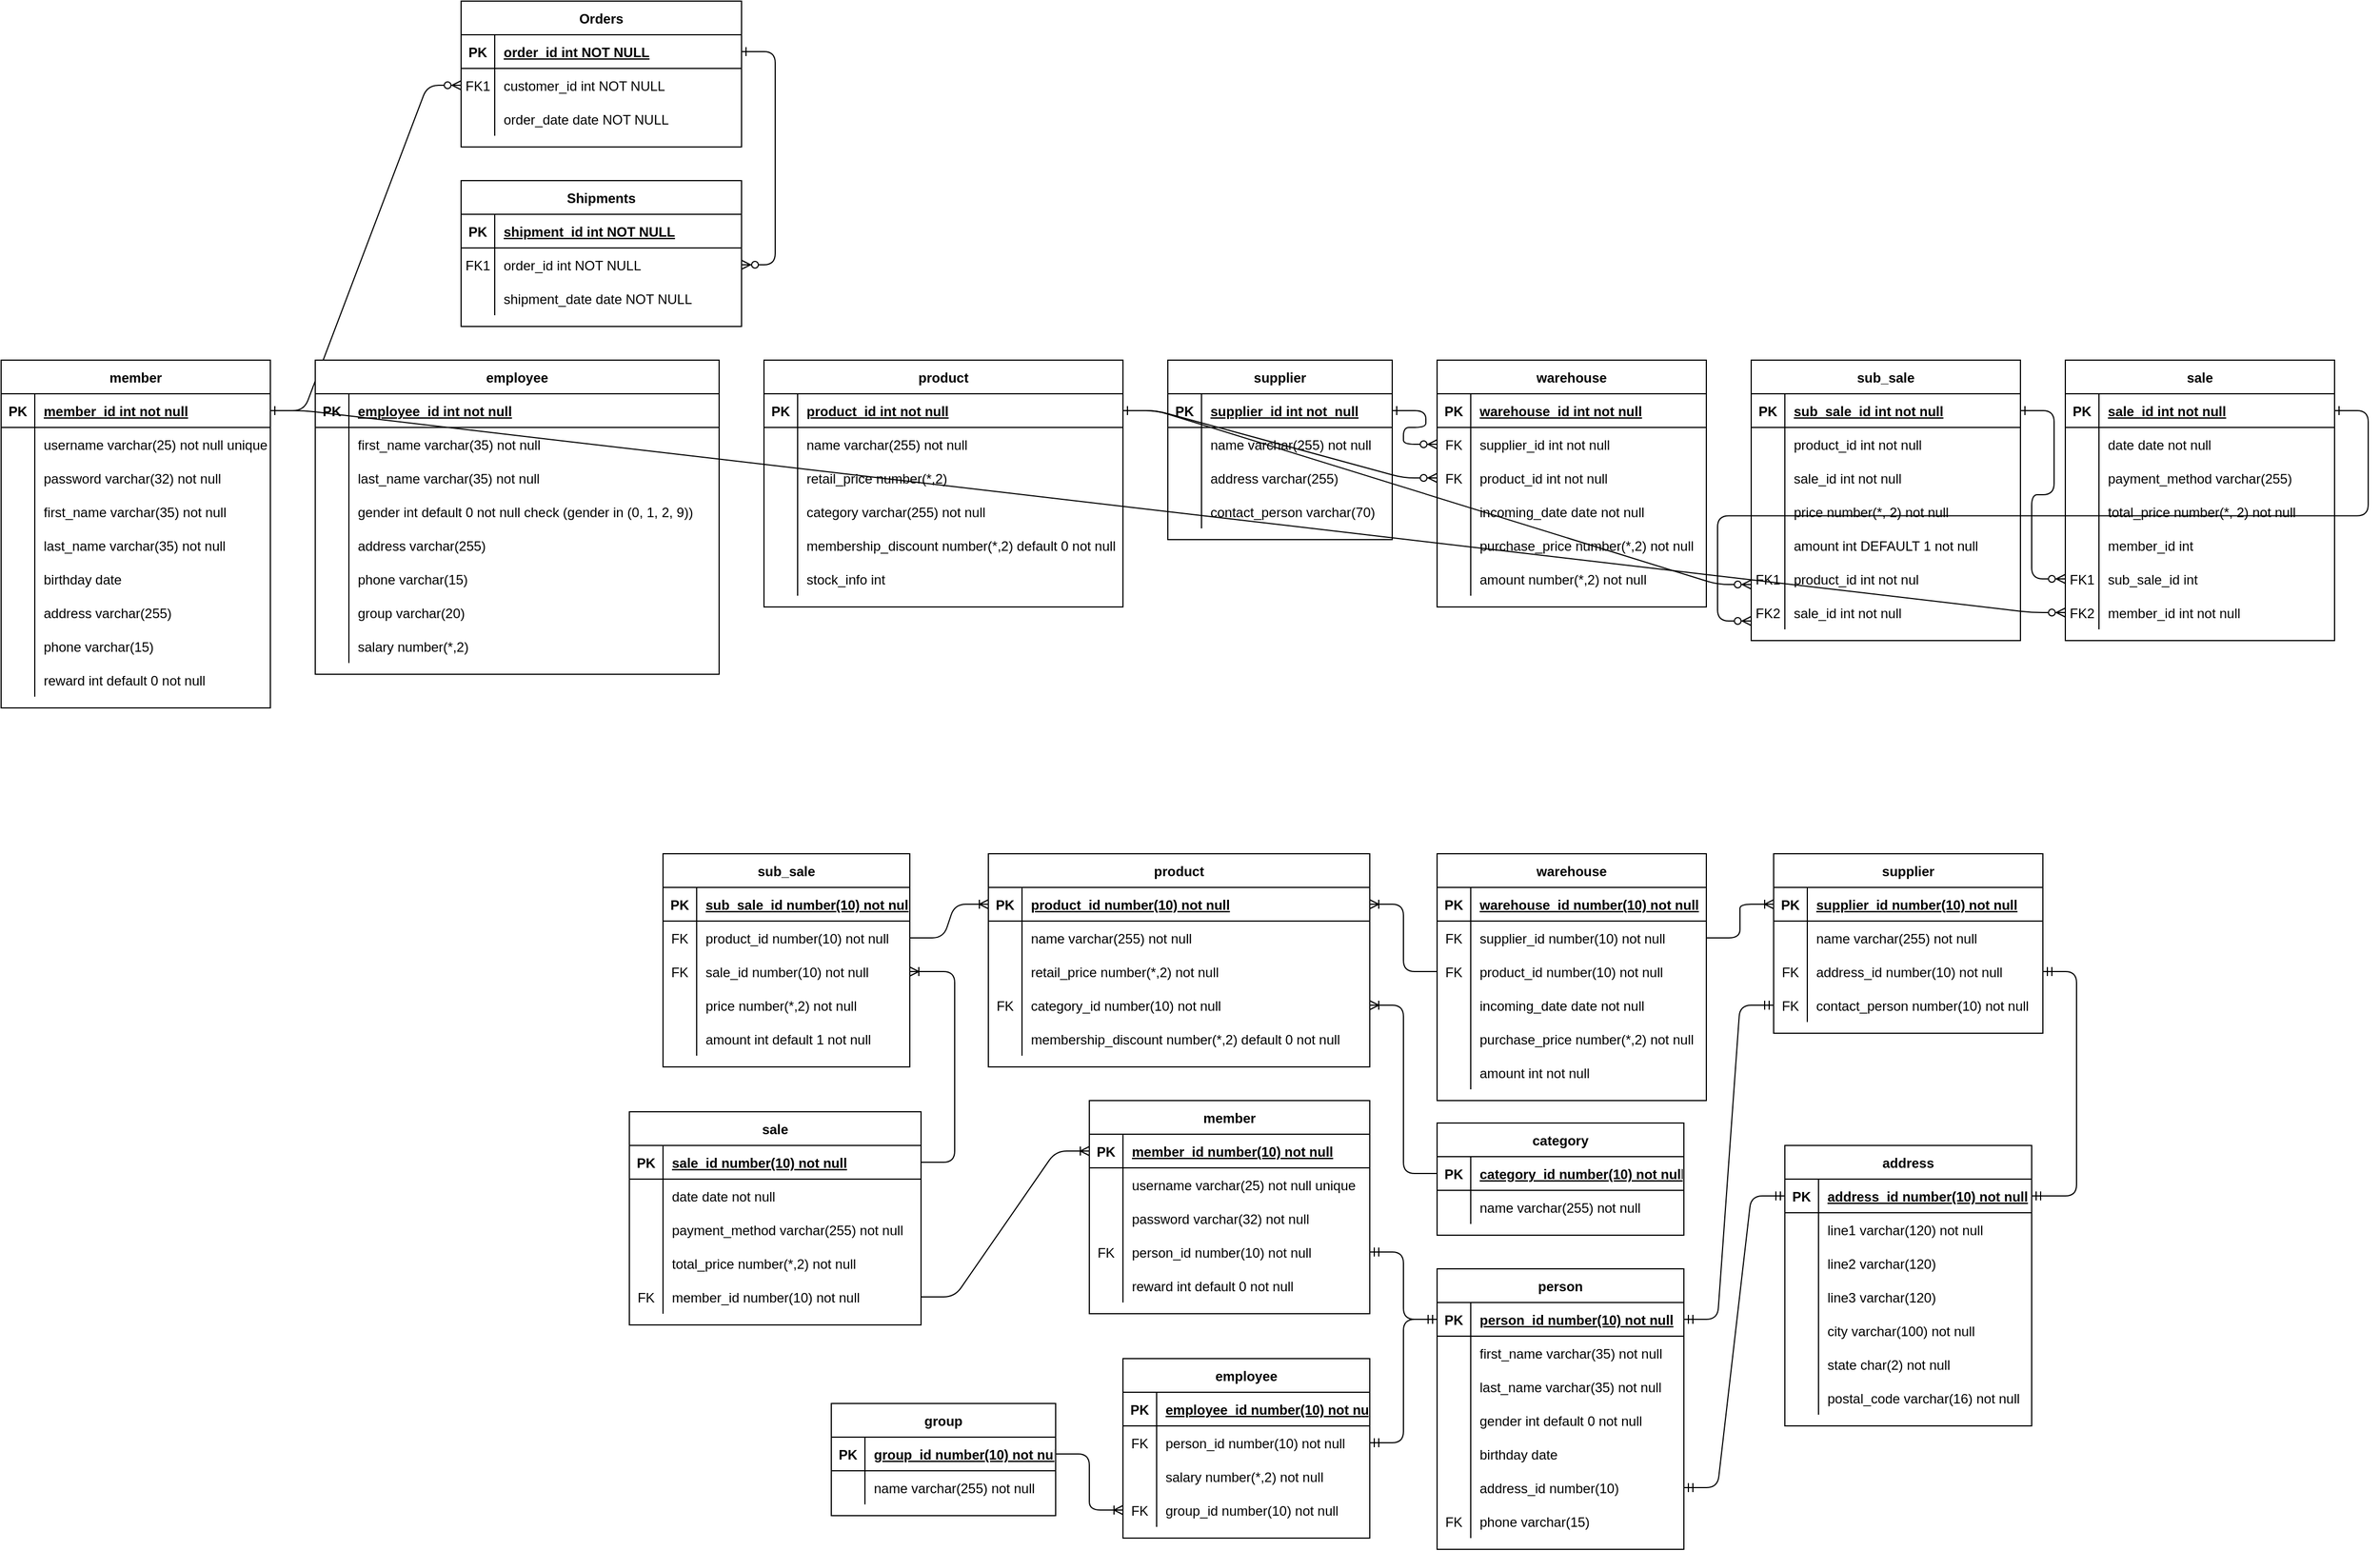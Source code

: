 <mxfile version="13.10.4" type="github">
  <diagram id="R2lEEEUBdFMjLlhIrx00" name="Page-1">
    <mxGraphModel dx="1718" dy="922" grid="1" gridSize="10" guides="1" tooltips="1" connect="1" arrows="1" fold="1" page="1" pageScale="1" pageWidth="850" pageHeight="1100" math="0" shadow="0" extFonts="Permanent Marker^https://fonts.googleapis.com/css?family=Permanent+Marker">
      <root>
        <mxCell id="0" />
        <mxCell id="1" parent="0" />
        <mxCell id="C-vyLk0tnHw3VtMMgP7b-1" value="" style="edgeStyle=entityRelationEdgeStyle;endArrow=ERzeroToMany;startArrow=ERone;endFill=1;startFill=0;exitX=1;exitY=0.5;exitDx=0;exitDy=0;" parent="1" source="Kj_aIInmpCFSkwv4ty4P-81" target="C-vyLk0tnHw3VtMMgP7b-6" edge="1">
          <mxGeometry width="100" height="100" relative="1" as="geometry">
            <mxPoint x="340" y="720" as="sourcePoint" />
            <mxPoint x="440" y="620" as="targetPoint" />
          </mxGeometry>
        </mxCell>
        <mxCell id="C-vyLk0tnHw3VtMMgP7b-12" value="" style="edgeStyle=entityRelationEdgeStyle;endArrow=ERzeroToMany;startArrow=ERone;endFill=1;startFill=0;" parent="1" source="C-vyLk0tnHw3VtMMgP7b-3" target="C-vyLk0tnHw3VtMMgP7b-17" edge="1">
          <mxGeometry width="100" height="100" relative="1" as="geometry">
            <mxPoint x="400" y="180" as="sourcePoint" />
            <mxPoint x="460" y="205" as="targetPoint" />
          </mxGeometry>
        </mxCell>
        <mxCell id="C-vyLk0tnHw3VtMMgP7b-2" value="Orders" style="shape=table;startSize=30;container=1;collapsible=1;childLayout=tableLayout;fixedRows=1;rowLines=0;fontStyle=1;align=center;resizeLast=1;" parent="1" vertex="1">
          <mxGeometry x="450" y="120" width="250" height="130" as="geometry" />
        </mxCell>
        <mxCell id="C-vyLk0tnHw3VtMMgP7b-3" value="" style="shape=partialRectangle;collapsible=0;dropTarget=0;pointerEvents=0;fillColor=none;points=[[0,0.5],[1,0.5]];portConstraint=eastwest;top=0;left=0;right=0;bottom=1;" parent="C-vyLk0tnHw3VtMMgP7b-2" vertex="1">
          <mxGeometry y="30" width="250" height="30" as="geometry" />
        </mxCell>
        <mxCell id="C-vyLk0tnHw3VtMMgP7b-4" value="PK" style="shape=partialRectangle;overflow=hidden;connectable=0;fillColor=none;top=0;left=0;bottom=0;right=0;fontStyle=1;" parent="C-vyLk0tnHw3VtMMgP7b-3" vertex="1">
          <mxGeometry width="30" height="30" as="geometry" />
        </mxCell>
        <mxCell id="C-vyLk0tnHw3VtMMgP7b-5" value="order_id int NOT NULL " style="shape=partialRectangle;overflow=hidden;connectable=0;fillColor=none;top=0;left=0;bottom=0;right=0;align=left;spacingLeft=6;fontStyle=5;" parent="C-vyLk0tnHw3VtMMgP7b-3" vertex="1">
          <mxGeometry x="30" width="220" height="30" as="geometry" />
        </mxCell>
        <mxCell id="C-vyLk0tnHw3VtMMgP7b-6" value="" style="shape=partialRectangle;collapsible=0;dropTarget=0;pointerEvents=0;fillColor=none;points=[[0,0.5],[1,0.5]];portConstraint=eastwest;top=0;left=0;right=0;bottom=0;" parent="C-vyLk0tnHw3VtMMgP7b-2" vertex="1">
          <mxGeometry y="60" width="250" height="30" as="geometry" />
        </mxCell>
        <mxCell id="C-vyLk0tnHw3VtMMgP7b-7" value="FK1" style="shape=partialRectangle;overflow=hidden;connectable=0;fillColor=none;top=0;left=0;bottom=0;right=0;" parent="C-vyLk0tnHw3VtMMgP7b-6" vertex="1">
          <mxGeometry width="30" height="30" as="geometry" />
        </mxCell>
        <mxCell id="C-vyLk0tnHw3VtMMgP7b-8" value="customer_id int NOT NULL" style="shape=partialRectangle;overflow=hidden;connectable=0;fillColor=none;top=0;left=0;bottom=0;right=0;align=left;spacingLeft=6;" parent="C-vyLk0tnHw3VtMMgP7b-6" vertex="1">
          <mxGeometry x="30" width="220" height="30" as="geometry" />
        </mxCell>
        <mxCell id="C-vyLk0tnHw3VtMMgP7b-9" value="" style="shape=partialRectangle;collapsible=0;dropTarget=0;pointerEvents=0;fillColor=none;points=[[0,0.5],[1,0.5]];portConstraint=eastwest;top=0;left=0;right=0;bottom=0;" parent="C-vyLk0tnHw3VtMMgP7b-2" vertex="1">
          <mxGeometry y="90" width="250" height="30" as="geometry" />
        </mxCell>
        <mxCell id="C-vyLk0tnHw3VtMMgP7b-10" value="" style="shape=partialRectangle;overflow=hidden;connectable=0;fillColor=none;top=0;left=0;bottom=0;right=0;" parent="C-vyLk0tnHw3VtMMgP7b-9" vertex="1">
          <mxGeometry width="30" height="30" as="geometry" />
        </mxCell>
        <mxCell id="C-vyLk0tnHw3VtMMgP7b-11" value="order_date date NOT NULL" style="shape=partialRectangle;overflow=hidden;connectable=0;fillColor=none;top=0;left=0;bottom=0;right=0;align=left;spacingLeft=6;" parent="C-vyLk0tnHw3VtMMgP7b-9" vertex="1">
          <mxGeometry x="30" width="220" height="30" as="geometry" />
        </mxCell>
        <mxCell id="C-vyLk0tnHw3VtMMgP7b-13" value="Shipments" style="shape=table;startSize=30;container=1;collapsible=1;childLayout=tableLayout;fixedRows=1;rowLines=0;fontStyle=1;align=center;resizeLast=1;" parent="1" vertex="1">
          <mxGeometry x="450" y="280" width="250" height="130" as="geometry">
            <mxRectangle x="450" y="280" width="90" height="30" as="alternateBounds" />
          </mxGeometry>
        </mxCell>
        <mxCell id="C-vyLk0tnHw3VtMMgP7b-14" value="" style="shape=partialRectangle;collapsible=0;dropTarget=0;pointerEvents=0;fillColor=none;points=[[0,0.5],[1,0.5]];portConstraint=eastwest;top=0;left=0;right=0;bottom=1;" parent="C-vyLk0tnHw3VtMMgP7b-13" vertex="1">
          <mxGeometry y="30" width="250" height="30" as="geometry" />
        </mxCell>
        <mxCell id="C-vyLk0tnHw3VtMMgP7b-15" value="PK" style="shape=partialRectangle;overflow=hidden;connectable=0;fillColor=none;top=0;left=0;bottom=0;right=0;fontStyle=1;" parent="C-vyLk0tnHw3VtMMgP7b-14" vertex="1">
          <mxGeometry width="30" height="30" as="geometry" />
        </mxCell>
        <mxCell id="C-vyLk0tnHw3VtMMgP7b-16" value="shipment_id int NOT NULL " style="shape=partialRectangle;overflow=hidden;connectable=0;fillColor=none;top=0;left=0;bottom=0;right=0;align=left;spacingLeft=6;fontStyle=5;" parent="C-vyLk0tnHw3VtMMgP7b-14" vertex="1">
          <mxGeometry x="30" width="220" height="30" as="geometry" />
        </mxCell>
        <mxCell id="C-vyLk0tnHw3VtMMgP7b-17" value="" style="shape=partialRectangle;collapsible=0;dropTarget=0;pointerEvents=0;fillColor=none;points=[[0,0.5],[1,0.5]];portConstraint=eastwest;top=0;left=0;right=0;bottom=0;" parent="C-vyLk0tnHw3VtMMgP7b-13" vertex="1">
          <mxGeometry y="60" width="250" height="30" as="geometry" />
        </mxCell>
        <mxCell id="C-vyLk0tnHw3VtMMgP7b-18" value="FK1" style="shape=partialRectangle;overflow=hidden;connectable=0;fillColor=none;top=0;left=0;bottom=0;right=0;" parent="C-vyLk0tnHw3VtMMgP7b-17" vertex="1">
          <mxGeometry width="30" height="30" as="geometry" />
        </mxCell>
        <mxCell id="C-vyLk0tnHw3VtMMgP7b-19" value="order_id int NOT NULL" style="shape=partialRectangle;overflow=hidden;connectable=0;fillColor=none;top=0;left=0;bottom=0;right=0;align=left;spacingLeft=6;" parent="C-vyLk0tnHw3VtMMgP7b-17" vertex="1">
          <mxGeometry x="30" width="220" height="30" as="geometry" />
        </mxCell>
        <mxCell id="C-vyLk0tnHw3VtMMgP7b-20" value="" style="shape=partialRectangle;collapsible=0;dropTarget=0;pointerEvents=0;fillColor=none;points=[[0,0.5],[1,0.5]];portConstraint=eastwest;top=0;left=0;right=0;bottom=0;" parent="C-vyLk0tnHw3VtMMgP7b-13" vertex="1">
          <mxGeometry y="90" width="250" height="30" as="geometry" />
        </mxCell>
        <mxCell id="C-vyLk0tnHw3VtMMgP7b-21" value="" style="shape=partialRectangle;overflow=hidden;connectable=0;fillColor=none;top=0;left=0;bottom=0;right=0;" parent="C-vyLk0tnHw3VtMMgP7b-20" vertex="1">
          <mxGeometry width="30" height="30" as="geometry" />
        </mxCell>
        <mxCell id="C-vyLk0tnHw3VtMMgP7b-22" value="shipment_date date NOT NULL" style="shape=partialRectangle;overflow=hidden;connectable=0;fillColor=none;top=0;left=0;bottom=0;right=0;align=left;spacingLeft=6;" parent="C-vyLk0tnHw3VtMMgP7b-20" vertex="1">
          <mxGeometry x="30" width="220" height="30" as="geometry" />
        </mxCell>
        <mxCell id="Kj_aIInmpCFSkwv4ty4P-80" value="member" style="shape=table;startSize=30;container=1;collapsible=1;childLayout=tableLayout;fixedRows=1;rowLines=0;fontStyle=1;align=center;resizeLast=1;" parent="1" vertex="1">
          <mxGeometry x="40" y="440" width="240.0" height="310" as="geometry" />
        </mxCell>
        <mxCell id="Kj_aIInmpCFSkwv4ty4P-81" value="" style="shape=partialRectangle;collapsible=0;dropTarget=0;pointerEvents=0;fillColor=none;top=0;left=0;bottom=1;right=0;points=[[0,0.5],[1,0.5]];portConstraint=eastwest;" parent="Kj_aIInmpCFSkwv4ty4P-80" vertex="1">
          <mxGeometry y="30" width="240.0" height="30" as="geometry" />
        </mxCell>
        <mxCell id="Kj_aIInmpCFSkwv4ty4P-82" value="PK" style="shape=partialRectangle;connectable=0;fillColor=none;top=0;left=0;bottom=0;right=0;fontStyle=1;overflow=hidden;" parent="Kj_aIInmpCFSkwv4ty4P-81" vertex="1">
          <mxGeometry width="30" height="30" as="geometry" />
        </mxCell>
        <mxCell id="Kj_aIInmpCFSkwv4ty4P-83" value="member_id int not null" style="shape=partialRectangle;connectable=0;fillColor=none;top=0;left=0;bottom=0;right=0;align=left;spacingLeft=6;fontStyle=5;overflow=hidden;" parent="Kj_aIInmpCFSkwv4ty4P-81" vertex="1">
          <mxGeometry x="30" width="210.0" height="30" as="geometry" />
        </mxCell>
        <mxCell id="Kj_aIInmpCFSkwv4ty4P-84" value="" style="shape=partialRectangle;collapsible=0;dropTarget=0;pointerEvents=0;fillColor=none;top=0;left=0;bottom=0;right=0;points=[[0,0.5],[1,0.5]];portConstraint=eastwest;" parent="Kj_aIInmpCFSkwv4ty4P-80" vertex="1">
          <mxGeometry y="60" width="240.0" height="30" as="geometry" />
        </mxCell>
        <mxCell id="Kj_aIInmpCFSkwv4ty4P-85" value="" style="shape=partialRectangle;connectable=0;fillColor=none;top=0;left=0;bottom=0;right=0;editable=1;overflow=hidden;" parent="Kj_aIInmpCFSkwv4ty4P-84" vertex="1">
          <mxGeometry width="30" height="30" as="geometry" />
        </mxCell>
        <mxCell id="Kj_aIInmpCFSkwv4ty4P-86" value="username varchar(25) not null unique" style="shape=partialRectangle;connectable=0;fillColor=none;top=0;left=0;bottom=0;right=0;align=left;spacingLeft=6;overflow=hidden;" parent="Kj_aIInmpCFSkwv4ty4P-84" vertex="1">
          <mxGeometry x="30" width="210.0" height="30" as="geometry" />
        </mxCell>
        <mxCell id="Kj_aIInmpCFSkwv4ty4P-87" value="" style="shape=partialRectangle;collapsible=0;dropTarget=0;pointerEvents=0;fillColor=none;top=0;left=0;bottom=0;right=0;points=[[0,0.5],[1,0.5]];portConstraint=eastwest;" parent="Kj_aIInmpCFSkwv4ty4P-80" vertex="1">
          <mxGeometry y="90" width="240.0" height="30" as="geometry" />
        </mxCell>
        <mxCell id="Kj_aIInmpCFSkwv4ty4P-88" value="" style="shape=partialRectangle;connectable=0;fillColor=none;top=0;left=0;bottom=0;right=0;editable=1;overflow=hidden;" parent="Kj_aIInmpCFSkwv4ty4P-87" vertex="1">
          <mxGeometry width="30" height="30" as="geometry" />
        </mxCell>
        <mxCell id="Kj_aIInmpCFSkwv4ty4P-89" value="password varchar(32) not null" style="shape=partialRectangle;connectable=0;fillColor=none;top=0;left=0;bottom=0;right=0;align=left;spacingLeft=6;overflow=hidden;" parent="Kj_aIInmpCFSkwv4ty4P-87" vertex="1">
          <mxGeometry x="30" width="210.0" height="30" as="geometry" />
        </mxCell>
        <mxCell id="Kj_aIInmpCFSkwv4ty4P-90" value="" style="shape=partialRectangle;collapsible=0;dropTarget=0;pointerEvents=0;fillColor=none;top=0;left=0;bottom=0;right=0;points=[[0,0.5],[1,0.5]];portConstraint=eastwest;" parent="Kj_aIInmpCFSkwv4ty4P-80" vertex="1">
          <mxGeometry y="120" width="240.0" height="30" as="geometry" />
        </mxCell>
        <mxCell id="Kj_aIInmpCFSkwv4ty4P-91" value="" style="shape=partialRectangle;connectable=0;fillColor=none;top=0;left=0;bottom=0;right=0;editable=1;overflow=hidden;" parent="Kj_aIInmpCFSkwv4ty4P-90" vertex="1">
          <mxGeometry width="30" height="30" as="geometry" />
        </mxCell>
        <mxCell id="Kj_aIInmpCFSkwv4ty4P-92" value="first_name varchar(35) not null" style="shape=partialRectangle;connectable=0;fillColor=none;top=0;left=0;bottom=0;right=0;align=left;spacingLeft=6;overflow=hidden;" parent="Kj_aIInmpCFSkwv4ty4P-90" vertex="1">
          <mxGeometry x="30" width="210.0" height="30" as="geometry" />
        </mxCell>
        <mxCell id="Kj_aIInmpCFSkwv4ty4P-93" value="" style="shape=partialRectangle;collapsible=0;dropTarget=0;pointerEvents=0;fillColor=none;top=0;left=0;bottom=0;right=0;points=[[0,0.5],[1,0.5]];portConstraint=eastwest;" parent="Kj_aIInmpCFSkwv4ty4P-80" vertex="1">
          <mxGeometry y="150" width="240.0" height="30" as="geometry" />
        </mxCell>
        <mxCell id="Kj_aIInmpCFSkwv4ty4P-94" value="" style="shape=partialRectangle;connectable=0;fillColor=none;top=0;left=0;bottom=0;right=0;editable=1;overflow=hidden;" parent="Kj_aIInmpCFSkwv4ty4P-93" vertex="1">
          <mxGeometry width="30" height="30" as="geometry" />
        </mxCell>
        <mxCell id="Kj_aIInmpCFSkwv4ty4P-95" value="last_name varchar(35) not null" style="shape=partialRectangle;connectable=0;fillColor=none;top=0;left=0;bottom=0;right=0;align=left;spacingLeft=6;overflow=hidden;" parent="Kj_aIInmpCFSkwv4ty4P-93" vertex="1">
          <mxGeometry x="30" width="210.0" height="30" as="geometry" />
        </mxCell>
        <mxCell id="Kj_aIInmpCFSkwv4ty4P-96" value="" style="shape=partialRectangle;collapsible=0;dropTarget=0;pointerEvents=0;fillColor=none;top=0;left=0;bottom=0;right=0;points=[[0,0.5],[1,0.5]];portConstraint=eastwest;" parent="Kj_aIInmpCFSkwv4ty4P-80" vertex="1">
          <mxGeometry y="180" width="240.0" height="30" as="geometry" />
        </mxCell>
        <mxCell id="Kj_aIInmpCFSkwv4ty4P-97" value="" style="shape=partialRectangle;connectable=0;fillColor=none;top=0;left=0;bottom=0;right=0;editable=1;overflow=hidden;" parent="Kj_aIInmpCFSkwv4ty4P-96" vertex="1">
          <mxGeometry width="30" height="30" as="geometry" />
        </mxCell>
        <mxCell id="Kj_aIInmpCFSkwv4ty4P-98" value="birthday date" style="shape=partialRectangle;connectable=0;fillColor=none;top=0;left=0;bottom=0;right=0;align=left;spacingLeft=6;overflow=hidden;" parent="Kj_aIInmpCFSkwv4ty4P-96" vertex="1">
          <mxGeometry x="30" width="210.0" height="30" as="geometry" />
        </mxCell>
        <mxCell id="Kj_aIInmpCFSkwv4ty4P-99" value="" style="shape=partialRectangle;collapsible=0;dropTarget=0;pointerEvents=0;fillColor=none;top=0;left=0;bottom=0;right=0;points=[[0,0.5],[1,0.5]];portConstraint=eastwest;" parent="Kj_aIInmpCFSkwv4ty4P-80" vertex="1">
          <mxGeometry y="210" width="240.0" height="30" as="geometry" />
        </mxCell>
        <mxCell id="Kj_aIInmpCFSkwv4ty4P-100" value="" style="shape=partialRectangle;connectable=0;fillColor=none;top=0;left=0;bottom=0;right=0;editable=1;overflow=hidden;" parent="Kj_aIInmpCFSkwv4ty4P-99" vertex="1">
          <mxGeometry width="30" height="30" as="geometry" />
        </mxCell>
        <mxCell id="Kj_aIInmpCFSkwv4ty4P-101" value="address varchar(255)" style="shape=partialRectangle;connectable=0;fillColor=none;top=0;left=0;bottom=0;right=0;align=left;spacingLeft=6;overflow=hidden;" parent="Kj_aIInmpCFSkwv4ty4P-99" vertex="1">
          <mxGeometry x="30" width="210.0" height="30" as="geometry" />
        </mxCell>
        <mxCell id="Kj_aIInmpCFSkwv4ty4P-102" value="" style="shape=partialRectangle;collapsible=0;dropTarget=0;pointerEvents=0;fillColor=none;top=0;left=0;bottom=0;right=0;points=[[0,0.5],[1,0.5]];portConstraint=eastwest;" parent="Kj_aIInmpCFSkwv4ty4P-80" vertex="1">
          <mxGeometry y="240" width="240.0" height="30" as="geometry" />
        </mxCell>
        <mxCell id="Kj_aIInmpCFSkwv4ty4P-103" value="" style="shape=partialRectangle;connectable=0;fillColor=none;top=0;left=0;bottom=0;right=0;editable=1;overflow=hidden;" parent="Kj_aIInmpCFSkwv4ty4P-102" vertex="1">
          <mxGeometry width="30" height="30" as="geometry" />
        </mxCell>
        <mxCell id="Kj_aIInmpCFSkwv4ty4P-104" value="phone varchar(15)" style="shape=partialRectangle;connectable=0;fillColor=none;top=0;left=0;bottom=0;right=0;align=left;spacingLeft=6;overflow=hidden;" parent="Kj_aIInmpCFSkwv4ty4P-102" vertex="1">
          <mxGeometry x="30" width="210.0" height="30" as="geometry" />
        </mxCell>
        <mxCell id="Kj_aIInmpCFSkwv4ty4P-105" value="" style="shape=partialRectangle;collapsible=0;dropTarget=0;pointerEvents=0;fillColor=none;top=0;left=0;bottom=0;right=0;points=[[0,0.5],[1,0.5]];portConstraint=eastwest;" parent="Kj_aIInmpCFSkwv4ty4P-80" vertex="1">
          <mxGeometry y="270" width="240.0" height="30" as="geometry" />
        </mxCell>
        <mxCell id="Kj_aIInmpCFSkwv4ty4P-106" value="" style="shape=partialRectangle;connectable=0;fillColor=none;top=0;left=0;bottom=0;right=0;editable=1;overflow=hidden;" parent="Kj_aIInmpCFSkwv4ty4P-105" vertex="1">
          <mxGeometry width="30" height="30" as="geometry" />
        </mxCell>
        <mxCell id="Kj_aIInmpCFSkwv4ty4P-107" value="reward int default 0 not null" style="shape=partialRectangle;connectable=0;fillColor=none;top=0;left=0;bottom=0;right=0;align=left;spacingLeft=6;overflow=hidden;" parent="Kj_aIInmpCFSkwv4ty4P-105" vertex="1">
          <mxGeometry x="30" width="210.0" height="30" as="geometry" />
        </mxCell>
        <mxCell id="e0Ivaduy-6SBTAzbA0VG-1" value="sub_sale" style="shape=table;startSize=30;container=1;collapsible=1;childLayout=tableLayout;fixedRows=1;rowLines=0;fontStyle=1;align=center;resizeLast=1;" parent="1" vertex="1">
          <mxGeometry x="1600" y="440" width="240.0" height="250" as="geometry" />
        </mxCell>
        <mxCell id="e0Ivaduy-6SBTAzbA0VG-2" value="" style="shape=partialRectangle;collapsible=0;dropTarget=0;pointerEvents=0;fillColor=none;top=0;left=0;bottom=1;right=0;points=[[0,0.5],[1,0.5]];portConstraint=eastwest;" parent="e0Ivaduy-6SBTAzbA0VG-1" vertex="1">
          <mxGeometry y="30" width="240.0" height="30" as="geometry" />
        </mxCell>
        <mxCell id="e0Ivaduy-6SBTAzbA0VG-3" value="PK" style="shape=partialRectangle;connectable=0;fillColor=none;top=0;left=0;bottom=0;right=0;fontStyle=1;overflow=hidden;" parent="e0Ivaduy-6SBTAzbA0VG-2" vertex="1">
          <mxGeometry width="30" height="30" as="geometry" />
        </mxCell>
        <mxCell id="e0Ivaduy-6SBTAzbA0VG-4" value="sub_sale_id int not null" style="shape=partialRectangle;connectable=0;fillColor=none;top=0;left=0;bottom=0;right=0;align=left;spacingLeft=6;fontStyle=5;overflow=hidden;" parent="e0Ivaduy-6SBTAzbA0VG-2" vertex="1">
          <mxGeometry x="30" width="210.0" height="30" as="geometry" />
        </mxCell>
        <mxCell id="e0Ivaduy-6SBTAzbA0VG-5" value="" style="shape=partialRectangle;collapsible=0;dropTarget=0;pointerEvents=0;fillColor=none;top=0;left=0;bottom=0;right=0;points=[[0,0.5],[1,0.5]];portConstraint=eastwest;" parent="e0Ivaduy-6SBTAzbA0VG-1" vertex="1">
          <mxGeometry y="60" width="240.0" height="30" as="geometry" />
        </mxCell>
        <mxCell id="e0Ivaduy-6SBTAzbA0VG-6" value="" style="shape=partialRectangle;connectable=0;fillColor=none;top=0;left=0;bottom=0;right=0;editable=1;overflow=hidden;" parent="e0Ivaduy-6SBTAzbA0VG-5" vertex="1">
          <mxGeometry width="30" height="30" as="geometry" />
        </mxCell>
        <mxCell id="e0Ivaduy-6SBTAzbA0VG-7" value="product_id int not null" style="shape=partialRectangle;connectable=0;fillColor=none;top=0;left=0;bottom=0;right=0;align=left;spacingLeft=6;overflow=hidden;" parent="e0Ivaduy-6SBTAzbA0VG-5" vertex="1">
          <mxGeometry x="30" width="210.0" height="30" as="geometry" />
        </mxCell>
        <mxCell id="e0Ivaduy-6SBTAzbA0VG-8" value="" style="shape=partialRectangle;collapsible=0;dropTarget=0;pointerEvents=0;fillColor=none;top=0;left=0;bottom=0;right=0;points=[[0,0.5],[1,0.5]];portConstraint=eastwest;" parent="e0Ivaduy-6SBTAzbA0VG-1" vertex="1">
          <mxGeometry y="90" width="240.0" height="30" as="geometry" />
        </mxCell>
        <mxCell id="e0Ivaduy-6SBTAzbA0VG-9" value="" style="shape=partialRectangle;connectable=0;fillColor=none;top=0;left=0;bottom=0;right=0;editable=1;overflow=hidden;" parent="e0Ivaduy-6SBTAzbA0VG-8" vertex="1">
          <mxGeometry width="30" height="30" as="geometry" />
        </mxCell>
        <mxCell id="e0Ivaduy-6SBTAzbA0VG-10" value="sale_id int not null" style="shape=partialRectangle;connectable=0;fillColor=none;top=0;left=0;bottom=0;right=0;align=left;spacingLeft=6;overflow=hidden;" parent="e0Ivaduy-6SBTAzbA0VG-8" vertex="1">
          <mxGeometry x="30" width="210.0" height="30" as="geometry" />
        </mxCell>
        <mxCell id="e0Ivaduy-6SBTAzbA0VG-11" value="" style="shape=partialRectangle;collapsible=0;dropTarget=0;pointerEvents=0;fillColor=none;top=0;left=0;bottom=0;right=0;points=[[0,0.5],[1,0.5]];portConstraint=eastwest;" parent="e0Ivaduy-6SBTAzbA0VG-1" vertex="1">
          <mxGeometry y="120" width="240.0" height="30" as="geometry" />
        </mxCell>
        <mxCell id="e0Ivaduy-6SBTAzbA0VG-12" value="" style="shape=partialRectangle;connectable=0;fillColor=none;top=0;left=0;bottom=0;right=0;editable=1;overflow=hidden;" parent="e0Ivaduy-6SBTAzbA0VG-11" vertex="1">
          <mxGeometry width="30" height="30" as="geometry" />
        </mxCell>
        <mxCell id="e0Ivaduy-6SBTAzbA0VG-13" value="price number(*, 2) not null" style="shape=partialRectangle;connectable=0;fillColor=none;top=0;left=0;bottom=0;right=0;align=left;spacingLeft=6;overflow=hidden;" parent="e0Ivaduy-6SBTAzbA0VG-11" vertex="1">
          <mxGeometry x="30" width="210.0" height="30" as="geometry" />
        </mxCell>
        <mxCell id="e0Ivaduy-6SBTAzbA0VG-14" value="" style="shape=partialRectangle;collapsible=0;dropTarget=0;pointerEvents=0;fillColor=none;top=0;left=0;bottom=0;right=0;points=[[0,0.5],[1,0.5]];portConstraint=eastwest;" parent="e0Ivaduy-6SBTAzbA0VG-1" vertex="1">
          <mxGeometry y="150" width="240.0" height="30" as="geometry" />
        </mxCell>
        <mxCell id="e0Ivaduy-6SBTAzbA0VG-15" value="" style="shape=partialRectangle;connectable=0;fillColor=none;top=0;left=0;bottom=0;right=0;editable=1;overflow=hidden;" parent="e0Ivaduy-6SBTAzbA0VG-14" vertex="1">
          <mxGeometry width="30" height="30" as="geometry" />
        </mxCell>
        <mxCell id="e0Ivaduy-6SBTAzbA0VG-16" value="amount int DEFAULT 1 not null" style="shape=partialRectangle;connectable=0;fillColor=none;top=0;left=0;bottom=0;right=0;align=left;spacingLeft=6;overflow=hidden;" parent="e0Ivaduy-6SBTAzbA0VG-14" vertex="1">
          <mxGeometry x="30" width="210.0" height="30" as="geometry" />
        </mxCell>
        <mxCell id="e0Ivaduy-6SBTAzbA0VG-118" value="" style="shape=partialRectangle;collapsible=0;dropTarget=0;pointerEvents=0;fillColor=none;top=0;left=0;bottom=0;right=0;points=[[0,0.5],[1,0.5]];portConstraint=eastwest;" parent="e0Ivaduy-6SBTAzbA0VG-1" vertex="1">
          <mxGeometry y="180" width="240.0" height="30" as="geometry" />
        </mxCell>
        <mxCell id="e0Ivaduy-6SBTAzbA0VG-119" value="FK1" style="shape=partialRectangle;connectable=0;fillColor=none;top=0;left=0;bottom=0;right=0;editable=1;overflow=hidden;" parent="e0Ivaduy-6SBTAzbA0VG-118" vertex="1">
          <mxGeometry width="30" height="30" as="geometry" />
        </mxCell>
        <mxCell id="e0Ivaduy-6SBTAzbA0VG-120" value="product_id int not nul" style="shape=partialRectangle;connectable=0;fillColor=none;top=0;left=0;bottom=0;right=0;align=left;spacingLeft=6;overflow=hidden;" parent="e0Ivaduy-6SBTAzbA0VG-118" vertex="1">
          <mxGeometry x="30" width="210.0" height="30" as="geometry" />
        </mxCell>
        <mxCell id="e0Ivaduy-6SBTAzbA0VG-121" value="" style="shape=partialRectangle;collapsible=0;dropTarget=0;pointerEvents=0;fillColor=none;top=0;left=0;bottom=0;right=0;points=[[0,0.5],[1,0.5]];portConstraint=eastwest;" parent="e0Ivaduy-6SBTAzbA0VG-1" vertex="1">
          <mxGeometry y="210" width="240.0" height="30" as="geometry" />
        </mxCell>
        <mxCell id="e0Ivaduy-6SBTAzbA0VG-122" value="FK2" style="shape=partialRectangle;connectable=0;fillColor=none;top=0;left=0;bottom=0;right=0;editable=1;overflow=hidden;" parent="e0Ivaduy-6SBTAzbA0VG-121" vertex="1">
          <mxGeometry width="30" height="30" as="geometry" />
        </mxCell>
        <mxCell id="e0Ivaduy-6SBTAzbA0VG-123" value="sale_id int not null" style="shape=partialRectangle;connectable=0;fillColor=none;top=0;left=0;bottom=0;right=0;align=left;spacingLeft=6;overflow=hidden;" parent="e0Ivaduy-6SBTAzbA0VG-121" vertex="1">
          <mxGeometry x="30" width="210.0" height="30" as="geometry" />
        </mxCell>
        <mxCell id="Kj_aIInmpCFSkwv4ty4P-136" value="employee" style="shape=table;startSize=30;container=1;collapsible=1;childLayout=tableLayout;fixedRows=1;rowLines=0;fontStyle=1;align=center;resizeLast=1;" parent="1" vertex="1">
          <mxGeometry x="320" y="440" width="360" height="280" as="geometry" />
        </mxCell>
        <mxCell id="Kj_aIInmpCFSkwv4ty4P-137" value="" style="shape=partialRectangle;collapsible=0;dropTarget=0;pointerEvents=0;fillColor=none;top=0;left=0;bottom=1;right=0;points=[[0,0.5],[1,0.5]];portConstraint=eastwest;" parent="Kj_aIInmpCFSkwv4ty4P-136" vertex="1">
          <mxGeometry y="30" width="360" height="30" as="geometry" />
        </mxCell>
        <mxCell id="Kj_aIInmpCFSkwv4ty4P-138" value="PK" style="shape=partialRectangle;connectable=0;fillColor=none;top=0;left=0;bottom=0;right=0;fontStyle=1;overflow=hidden;" parent="Kj_aIInmpCFSkwv4ty4P-137" vertex="1">
          <mxGeometry width="30" height="30" as="geometry" />
        </mxCell>
        <mxCell id="Kj_aIInmpCFSkwv4ty4P-139" value="employee_id int not null" style="shape=partialRectangle;connectable=0;fillColor=none;top=0;left=0;bottom=0;right=0;align=left;spacingLeft=6;fontStyle=5;overflow=hidden;" parent="Kj_aIInmpCFSkwv4ty4P-137" vertex="1">
          <mxGeometry x="30" width="330" height="30" as="geometry" />
        </mxCell>
        <mxCell id="Kj_aIInmpCFSkwv4ty4P-140" value="" style="shape=partialRectangle;collapsible=0;dropTarget=0;pointerEvents=0;fillColor=none;top=0;left=0;bottom=0;right=0;points=[[0,0.5],[1,0.5]];portConstraint=eastwest;" parent="Kj_aIInmpCFSkwv4ty4P-136" vertex="1">
          <mxGeometry y="60" width="360" height="30" as="geometry" />
        </mxCell>
        <mxCell id="Kj_aIInmpCFSkwv4ty4P-141" value="" style="shape=partialRectangle;connectable=0;fillColor=none;top=0;left=0;bottom=0;right=0;editable=1;overflow=hidden;" parent="Kj_aIInmpCFSkwv4ty4P-140" vertex="1">
          <mxGeometry width="30" height="30" as="geometry" />
        </mxCell>
        <mxCell id="Kj_aIInmpCFSkwv4ty4P-142" value="first_name varchar(35) not null" style="shape=partialRectangle;connectable=0;fillColor=none;top=0;left=0;bottom=0;right=0;align=left;spacingLeft=6;overflow=hidden;" parent="Kj_aIInmpCFSkwv4ty4P-140" vertex="1">
          <mxGeometry x="30" width="330" height="30" as="geometry" />
        </mxCell>
        <mxCell id="Kj_aIInmpCFSkwv4ty4P-143" value="" style="shape=partialRectangle;collapsible=0;dropTarget=0;pointerEvents=0;fillColor=none;top=0;left=0;bottom=0;right=0;points=[[0,0.5],[1,0.5]];portConstraint=eastwest;" parent="Kj_aIInmpCFSkwv4ty4P-136" vertex="1">
          <mxGeometry y="90" width="360" height="30" as="geometry" />
        </mxCell>
        <mxCell id="Kj_aIInmpCFSkwv4ty4P-144" value="" style="shape=partialRectangle;connectable=0;fillColor=none;top=0;left=0;bottom=0;right=0;editable=1;overflow=hidden;" parent="Kj_aIInmpCFSkwv4ty4P-143" vertex="1">
          <mxGeometry width="30" height="30" as="geometry" />
        </mxCell>
        <mxCell id="Kj_aIInmpCFSkwv4ty4P-145" value="last_name varchar(35) not null" style="shape=partialRectangle;connectable=0;fillColor=none;top=0;left=0;bottom=0;right=0;align=left;spacingLeft=6;overflow=hidden;" parent="Kj_aIInmpCFSkwv4ty4P-143" vertex="1">
          <mxGeometry x="30" width="330" height="30" as="geometry" />
        </mxCell>
        <mxCell id="Kj_aIInmpCFSkwv4ty4P-146" value="" style="shape=partialRectangle;collapsible=0;dropTarget=0;pointerEvents=0;fillColor=none;top=0;left=0;bottom=0;right=0;points=[[0,0.5],[1,0.5]];portConstraint=eastwest;" parent="Kj_aIInmpCFSkwv4ty4P-136" vertex="1">
          <mxGeometry y="120" width="360" height="30" as="geometry" />
        </mxCell>
        <mxCell id="Kj_aIInmpCFSkwv4ty4P-147" value="" style="shape=partialRectangle;connectable=0;fillColor=none;top=0;left=0;bottom=0;right=0;editable=1;overflow=hidden;" parent="Kj_aIInmpCFSkwv4ty4P-146" vertex="1">
          <mxGeometry width="30" height="30" as="geometry" />
        </mxCell>
        <mxCell id="Kj_aIInmpCFSkwv4ty4P-148" value="gender int default 0 not null check (gender in (0, 1, 2, 9))" style="shape=partialRectangle;connectable=0;fillColor=none;top=0;left=0;bottom=0;right=0;align=left;spacingLeft=6;overflow=hidden;" parent="Kj_aIInmpCFSkwv4ty4P-146" vertex="1">
          <mxGeometry x="30" width="330" height="30" as="geometry" />
        </mxCell>
        <mxCell id="Kj_aIInmpCFSkwv4ty4P-149" value="" style="shape=partialRectangle;collapsible=0;dropTarget=0;pointerEvents=0;fillColor=none;top=0;left=0;bottom=0;right=0;points=[[0,0.5],[1,0.5]];portConstraint=eastwest;" parent="Kj_aIInmpCFSkwv4ty4P-136" vertex="1">
          <mxGeometry y="150" width="360" height="30" as="geometry" />
        </mxCell>
        <mxCell id="Kj_aIInmpCFSkwv4ty4P-150" value="" style="shape=partialRectangle;connectable=0;fillColor=none;top=0;left=0;bottom=0;right=0;editable=1;overflow=hidden;" parent="Kj_aIInmpCFSkwv4ty4P-149" vertex="1">
          <mxGeometry width="30" height="30" as="geometry" />
        </mxCell>
        <mxCell id="Kj_aIInmpCFSkwv4ty4P-151" value="address varchar(255)" style="shape=partialRectangle;connectable=0;fillColor=none;top=0;left=0;bottom=0;right=0;align=left;spacingLeft=6;overflow=hidden;" parent="Kj_aIInmpCFSkwv4ty4P-149" vertex="1">
          <mxGeometry x="30" width="330" height="30" as="geometry" />
        </mxCell>
        <mxCell id="Kj_aIInmpCFSkwv4ty4P-152" value="" style="shape=partialRectangle;collapsible=0;dropTarget=0;pointerEvents=0;fillColor=none;top=0;left=0;bottom=0;right=0;points=[[0,0.5],[1,0.5]];portConstraint=eastwest;" parent="Kj_aIInmpCFSkwv4ty4P-136" vertex="1">
          <mxGeometry y="180" width="360" height="30" as="geometry" />
        </mxCell>
        <mxCell id="Kj_aIInmpCFSkwv4ty4P-153" value="" style="shape=partialRectangle;connectable=0;fillColor=none;top=0;left=0;bottom=0;right=0;editable=1;overflow=hidden;" parent="Kj_aIInmpCFSkwv4ty4P-152" vertex="1">
          <mxGeometry width="30" height="30" as="geometry" />
        </mxCell>
        <mxCell id="Kj_aIInmpCFSkwv4ty4P-154" value="phone varchar(15)" style="shape=partialRectangle;connectable=0;fillColor=none;top=0;left=0;bottom=0;right=0;align=left;spacingLeft=6;overflow=hidden;" parent="Kj_aIInmpCFSkwv4ty4P-152" vertex="1">
          <mxGeometry x="30" width="330" height="30" as="geometry" />
        </mxCell>
        <mxCell id="Kj_aIInmpCFSkwv4ty4P-155" value="" style="shape=partialRectangle;collapsible=0;dropTarget=0;pointerEvents=0;fillColor=none;top=0;left=0;bottom=0;right=0;points=[[0,0.5],[1,0.5]];portConstraint=eastwest;" parent="Kj_aIInmpCFSkwv4ty4P-136" vertex="1">
          <mxGeometry y="210" width="360" height="30" as="geometry" />
        </mxCell>
        <mxCell id="Kj_aIInmpCFSkwv4ty4P-156" value="" style="shape=partialRectangle;connectable=0;fillColor=none;top=0;left=0;bottom=0;right=0;editable=1;overflow=hidden;" parent="Kj_aIInmpCFSkwv4ty4P-155" vertex="1">
          <mxGeometry width="30" height="30" as="geometry" />
        </mxCell>
        <mxCell id="Kj_aIInmpCFSkwv4ty4P-157" value="group varchar(20)" style="shape=partialRectangle;connectable=0;fillColor=none;top=0;left=0;bottom=0;right=0;align=left;spacingLeft=6;overflow=hidden;" parent="Kj_aIInmpCFSkwv4ty4P-155" vertex="1">
          <mxGeometry x="30" width="330" height="30" as="geometry" />
        </mxCell>
        <mxCell id="Kj_aIInmpCFSkwv4ty4P-158" value="" style="shape=partialRectangle;collapsible=0;dropTarget=0;pointerEvents=0;fillColor=none;top=0;left=0;bottom=0;right=0;points=[[0,0.5],[1,0.5]];portConstraint=eastwest;" parent="Kj_aIInmpCFSkwv4ty4P-136" vertex="1">
          <mxGeometry y="240" width="360" height="30" as="geometry" />
        </mxCell>
        <mxCell id="Kj_aIInmpCFSkwv4ty4P-159" value="" style="shape=partialRectangle;connectable=0;fillColor=none;top=0;left=0;bottom=0;right=0;editable=1;overflow=hidden;" parent="Kj_aIInmpCFSkwv4ty4P-158" vertex="1">
          <mxGeometry width="30" height="30" as="geometry" />
        </mxCell>
        <mxCell id="Kj_aIInmpCFSkwv4ty4P-160" value="salary number(*,2)" style="shape=partialRectangle;connectable=0;fillColor=none;top=0;left=0;bottom=0;right=0;align=left;spacingLeft=6;overflow=hidden;" parent="Kj_aIInmpCFSkwv4ty4P-158" vertex="1">
          <mxGeometry x="30" width="330" height="30" as="geometry" />
        </mxCell>
        <mxCell id="Kj_aIInmpCFSkwv4ty4P-161" value="product" style="shape=table;startSize=30;container=1;collapsible=1;childLayout=tableLayout;fixedRows=1;rowLines=0;fontStyle=1;align=center;resizeLast=1;" parent="1" vertex="1">
          <mxGeometry x="720" y="440" width="320" height="220" as="geometry" />
        </mxCell>
        <mxCell id="Kj_aIInmpCFSkwv4ty4P-162" value="" style="shape=partialRectangle;collapsible=0;dropTarget=0;pointerEvents=0;fillColor=none;top=0;left=0;bottom=1;right=0;points=[[0,0.5],[1,0.5]];portConstraint=eastwest;" parent="Kj_aIInmpCFSkwv4ty4P-161" vertex="1">
          <mxGeometry y="30" width="320" height="30" as="geometry" />
        </mxCell>
        <mxCell id="Kj_aIInmpCFSkwv4ty4P-163" value="PK" style="shape=partialRectangle;connectable=0;fillColor=none;top=0;left=0;bottom=0;right=0;fontStyle=1;overflow=hidden;" parent="Kj_aIInmpCFSkwv4ty4P-162" vertex="1">
          <mxGeometry width="30" height="30" as="geometry" />
        </mxCell>
        <mxCell id="Kj_aIInmpCFSkwv4ty4P-164" value="product_id int not null" style="shape=partialRectangle;connectable=0;fillColor=none;top=0;left=0;bottom=0;right=0;align=left;spacingLeft=6;fontStyle=5;overflow=hidden;" parent="Kj_aIInmpCFSkwv4ty4P-162" vertex="1">
          <mxGeometry x="30" width="290" height="30" as="geometry" />
        </mxCell>
        <mxCell id="Kj_aIInmpCFSkwv4ty4P-165" value="" style="shape=partialRectangle;collapsible=0;dropTarget=0;pointerEvents=0;fillColor=none;top=0;left=0;bottom=0;right=0;points=[[0,0.5],[1,0.5]];portConstraint=eastwest;" parent="Kj_aIInmpCFSkwv4ty4P-161" vertex="1">
          <mxGeometry y="60" width="320" height="30" as="geometry" />
        </mxCell>
        <mxCell id="Kj_aIInmpCFSkwv4ty4P-166" value="" style="shape=partialRectangle;connectable=0;fillColor=none;top=0;left=0;bottom=0;right=0;editable=1;overflow=hidden;" parent="Kj_aIInmpCFSkwv4ty4P-165" vertex="1">
          <mxGeometry width="30" height="30" as="geometry" />
        </mxCell>
        <mxCell id="Kj_aIInmpCFSkwv4ty4P-167" value="name varchar(255) not null" style="shape=partialRectangle;connectable=0;fillColor=none;top=0;left=0;bottom=0;right=0;align=left;spacingLeft=6;overflow=hidden;" parent="Kj_aIInmpCFSkwv4ty4P-165" vertex="1">
          <mxGeometry x="30" width="290" height="30" as="geometry" />
        </mxCell>
        <mxCell id="Kj_aIInmpCFSkwv4ty4P-168" value="" style="shape=partialRectangle;collapsible=0;dropTarget=0;pointerEvents=0;fillColor=none;top=0;left=0;bottom=0;right=0;points=[[0,0.5],[1,0.5]];portConstraint=eastwest;" parent="Kj_aIInmpCFSkwv4ty4P-161" vertex="1">
          <mxGeometry y="90" width="320" height="30" as="geometry" />
        </mxCell>
        <mxCell id="Kj_aIInmpCFSkwv4ty4P-169" value="" style="shape=partialRectangle;connectable=0;fillColor=none;top=0;left=0;bottom=0;right=0;editable=1;overflow=hidden;" parent="Kj_aIInmpCFSkwv4ty4P-168" vertex="1">
          <mxGeometry width="30" height="30" as="geometry" />
        </mxCell>
        <mxCell id="Kj_aIInmpCFSkwv4ty4P-170" value="retail_price number(*,2)" style="shape=partialRectangle;connectable=0;fillColor=none;top=0;left=0;bottom=0;right=0;align=left;spacingLeft=6;overflow=hidden;" parent="Kj_aIInmpCFSkwv4ty4P-168" vertex="1">
          <mxGeometry x="30" width="290" height="30" as="geometry" />
        </mxCell>
        <mxCell id="Kj_aIInmpCFSkwv4ty4P-171" value="" style="shape=partialRectangle;collapsible=0;dropTarget=0;pointerEvents=0;fillColor=none;top=0;left=0;bottom=0;right=0;points=[[0,0.5],[1,0.5]];portConstraint=eastwest;" parent="Kj_aIInmpCFSkwv4ty4P-161" vertex="1">
          <mxGeometry y="120" width="320" height="30" as="geometry" />
        </mxCell>
        <mxCell id="Kj_aIInmpCFSkwv4ty4P-172" value="" style="shape=partialRectangle;connectable=0;fillColor=none;top=0;left=0;bottom=0;right=0;editable=1;overflow=hidden;" parent="Kj_aIInmpCFSkwv4ty4P-171" vertex="1">
          <mxGeometry width="30" height="30" as="geometry" />
        </mxCell>
        <mxCell id="Kj_aIInmpCFSkwv4ty4P-173" value="category varchar(255) not null" style="shape=partialRectangle;connectable=0;fillColor=none;top=0;left=0;bottom=0;right=0;align=left;spacingLeft=6;overflow=hidden;" parent="Kj_aIInmpCFSkwv4ty4P-171" vertex="1">
          <mxGeometry x="30" width="290" height="30" as="geometry" />
        </mxCell>
        <mxCell id="Kj_aIInmpCFSkwv4ty4P-174" value="" style="shape=partialRectangle;collapsible=0;dropTarget=0;pointerEvents=0;fillColor=none;top=0;left=0;bottom=0;right=0;points=[[0,0.5],[1,0.5]];portConstraint=eastwest;" parent="Kj_aIInmpCFSkwv4ty4P-161" vertex="1">
          <mxGeometry y="150" width="320" height="30" as="geometry" />
        </mxCell>
        <mxCell id="Kj_aIInmpCFSkwv4ty4P-175" value="" style="shape=partialRectangle;connectable=0;fillColor=none;top=0;left=0;bottom=0;right=0;editable=1;overflow=hidden;" parent="Kj_aIInmpCFSkwv4ty4P-174" vertex="1">
          <mxGeometry width="30" height="30" as="geometry" />
        </mxCell>
        <mxCell id="Kj_aIInmpCFSkwv4ty4P-176" value="membership_discount number(*,2) default 0 not null" style="shape=partialRectangle;connectable=0;fillColor=none;top=0;left=0;bottom=0;right=0;align=left;spacingLeft=6;overflow=hidden;" parent="Kj_aIInmpCFSkwv4ty4P-174" vertex="1">
          <mxGeometry x="30" width="290" height="30" as="geometry" />
        </mxCell>
        <mxCell id="Kj_aIInmpCFSkwv4ty4P-177" value="" style="shape=partialRectangle;collapsible=0;dropTarget=0;pointerEvents=0;fillColor=none;top=0;left=0;bottom=0;right=0;points=[[0,0.5],[1,0.5]];portConstraint=eastwest;" parent="Kj_aIInmpCFSkwv4ty4P-161" vertex="1">
          <mxGeometry y="180" width="320" height="30" as="geometry" />
        </mxCell>
        <mxCell id="Kj_aIInmpCFSkwv4ty4P-178" value="" style="shape=partialRectangle;connectable=0;fillColor=none;top=0;left=0;bottom=0;right=0;editable=1;overflow=hidden;" parent="Kj_aIInmpCFSkwv4ty4P-177" vertex="1">
          <mxGeometry width="30" height="30" as="geometry" />
        </mxCell>
        <mxCell id="Kj_aIInmpCFSkwv4ty4P-179" value="stock_info int" style="shape=partialRectangle;connectable=0;fillColor=none;top=0;left=0;bottom=0;right=0;align=left;spacingLeft=6;overflow=hidden;" parent="Kj_aIInmpCFSkwv4ty4P-177" vertex="1">
          <mxGeometry x="30" width="290" height="30" as="geometry" />
        </mxCell>
        <mxCell id="Kj_aIInmpCFSkwv4ty4P-180" value="supplier" style="shape=table;startSize=30;container=1;collapsible=1;childLayout=tableLayout;fixedRows=1;rowLines=0;fontStyle=1;align=center;resizeLast=1;" parent="1" vertex="1">
          <mxGeometry x="1080" y="440" width="200" height="160" as="geometry" />
        </mxCell>
        <mxCell id="Kj_aIInmpCFSkwv4ty4P-181" value="" style="shape=partialRectangle;collapsible=0;dropTarget=0;pointerEvents=0;fillColor=none;top=0;left=0;bottom=1;right=0;points=[[0,0.5],[1,0.5]];portConstraint=eastwest;" parent="Kj_aIInmpCFSkwv4ty4P-180" vertex="1">
          <mxGeometry y="30" width="200" height="30" as="geometry" />
        </mxCell>
        <mxCell id="Kj_aIInmpCFSkwv4ty4P-182" value="PK" style="shape=partialRectangle;connectable=0;fillColor=none;top=0;left=0;bottom=0;right=0;fontStyle=1;overflow=hidden;" parent="Kj_aIInmpCFSkwv4ty4P-181" vertex="1">
          <mxGeometry width="30" height="30" as="geometry" />
        </mxCell>
        <mxCell id="Kj_aIInmpCFSkwv4ty4P-183" value="supplier_id int not  null" style="shape=partialRectangle;connectable=0;fillColor=none;top=0;left=0;bottom=0;right=0;align=left;spacingLeft=6;fontStyle=5;overflow=hidden;" parent="Kj_aIInmpCFSkwv4ty4P-181" vertex="1">
          <mxGeometry x="30" width="170" height="30" as="geometry" />
        </mxCell>
        <mxCell id="Kj_aIInmpCFSkwv4ty4P-184" value="" style="shape=partialRectangle;collapsible=0;dropTarget=0;pointerEvents=0;fillColor=none;top=0;left=0;bottom=0;right=0;points=[[0,0.5],[1,0.5]];portConstraint=eastwest;" parent="Kj_aIInmpCFSkwv4ty4P-180" vertex="1">
          <mxGeometry y="60" width="200" height="30" as="geometry" />
        </mxCell>
        <mxCell id="Kj_aIInmpCFSkwv4ty4P-185" value="" style="shape=partialRectangle;connectable=0;fillColor=none;top=0;left=0;bottom=0;right=0;editable=1;overflow=hidden;" parent="Kj_aIInmpCFSkwv4ty4P-184" vertex="1">
          <mxGeometry width="30" height="30" as="geometry" />
        </mxCell>
        <mxCell id="Kj_aIInmpCFSkwv4ty4P-186" value="name varchar(255) not null" style="shape=partialRectangle;connectable=0;fillColor=none;top=0;left=0;bottom=0;right=0;align=left;spacingLeft=6;overflow=hidden;" parent="Kj_aIInmpCFSkwv4ty4P-184" vertex="1">
          <mxGeometry x="30" width="170" height="30" as="geometry" />
        </mxCell>
        <mxCell id="Kj_aIInmpCFSkwv4ty4P-187" value="" style="shape=partialRectangle;collapsible=0;dropTarget=0;pointerEvents=0;fillColor=none;top=0;left=0;bottom=0;right=0;points=[[0,0.5],[1,0.5]];portConstraint=eastwest;" parent="Kj_aIInmpCFSkwv4ty4P-180" vertex="1">
          <mxGeometry y="90" width="200" height="30" as="geometry" />
        </mxCell>
        <mxCell id="Kj_aIInmpCFSkwv4ty4P-188" value="" style="shape=partialRectangle;connectable=0;fillColor=none;top=0;left=0;bottom=0;right=0;editable=1;overflow=hidden;" parent="Kj_aIInmpCFSkwv4ty4P-187" vertex="1">
          <mxGeometry width="30" height="30" as="geometry" />
        </mxCell>
        <mxCell id="Kj_aIInmpCFSkwv4ty4P-189" value="address varchar(255)" style="shape=partialRectangle;connectable=0;fillColor=none;top=0;left=0;bottom=0;right=0;align=left;spacingLeft=6;overflow=hidden;" parent="Kj_aIInmpCFSkwv4ty4P-187" vertex="1">
          <mxGeometry x="30" width="170" height="30" as="geometry" />
        </mxCell>
        <mxCell id="Kj_aIInmpCFSkwv4ty4P-190" value="" style="shape=partialRectangle;collapsible=0;dropTarget=0;pointerEvents=0;fillColor=none;top=0;left=0;bottom=0;right=0;points=[[0,0.5],[1,0.5]];portConstraint=eastwest;" parent="Kj_aIInmpCFSkwv4ty4P-180" vertex="1">
          <mxGeometry y="120" width="200" height="30" as="geometry" />
        </mxCell>
        <mxCell id="Kj_aIInmpCFSkwv4ty4P-191" value="" style="shape=partialRectangle;connectable=0;fillColor=none;top=0;left=0;bottom=0;right=0;editable=1;overflow=hidden;" parent="Kj_aIInmpCFSkwv4ty4P-190" vertex="1">
          <mxGeometry width="30" height="30" as="geometry" />
        </mxCell>
        <mxCell id="Kj_aIInmpCFSkwv4ty4P-192" value="contact_person varchar(70)" style="shape=partialRectangle;connectable=0;fillColor=none;top=0;left=0;bottom=0;right=0;align=left;spacingLeft=6;overflow=hidden;" parent="Kj_aIInmpCFSkwv4ty4P-190" vertex="1">
          <mxGeometry x="30" width="170" height="30" as="geometry" />
        </mxCell>
        <mxCell id="Kj_aIInmpCFSkwv4ty4P-193" value="warehouse" style="shape=table;startSize=30;container=1;collapsible=1;childLayout=tableLayout;fixedRows=1;rowLines=0;fontStyle=1;align=center;resizeLast=1;" parent="1" vertex="1">
          <mxGeometry x="1320" y="440" width="240" height="220" as="geometry" />
        </mxCell>
        <mxCell id="Kj_aIInmpCFSkwv4ty4P-194" value="" style="shape=partialRectangle;collapsible=0;dropTarget=0;pointerEvents=0;fillColor=none;top=0;left=0;bottom=1;right=0;points=[[0,0.5],[1,0.5]];portConstraint=eastwest;" parent="Kj_aIInmpCFSkwv4ty4P-193" vertex="1">
          <mxGeometry y="30" width="240" height="30" as="geometry" />
        </mxCell>
        <mxCell id="Kj_aIInmpCFSkwv4ty4P-195" value="PK" style="shape=partialRectangle;connectable=0;fillColor=none;top=0;left=0;bottom=0;right=0;fontStyle=1;overflow=hidden;" parent="Kj_aIInmpCFSkwv4ty4P-194" vertex="1">
          <mxGeometry width="30" height="30" as="geometry" />
        </mxCell>
        <mxCell id="Kj_aIInmpCFSkwv4ty4P-196" value="warehouse_id int not null" style="shape=partialRectangle;connectable=0;fillColor=none;top=0;left=0;bottom=0;right=0;align=left;spacingLeft=6;fontStyle=5;overflow=hidden;" parent="Kj_aIInmpCFSkwv4ty4P-194" vertex="1">
          <mxGeometry x="30" width="210" height="30" as="geometry" />
        </mxCell>
        <mxCell id="Kj_aIInmpCFSkwv4ty4P-197" value="" style="shape=partialRectangle;collapsible=0;dropTarget=0;pointerEvents=0;fillColor=none;top=0;left=0;bottom=0;right=0;points=[[0,0.5],[1,0.5]];portConstraint=eastwest;" parent="Kj_aIInmpCFSkwv4ty4P-193" vertex="1">
          <mxGeometry y="60" width="240" height="30" as="geometry" />
        </mxCell>
        <mxCell id="Kj_aIInmpCFSkwv4ty4P-198" value="FK" style="shape=partialRectangle;connectable=0;fillColor=none;top=0;left=0;bottom=0;right=0;editable=1;overflow=hidden;" parent="Kj_aIInmpCFSkwv4ty4P-197" vertex="1">
          <mxGeometry width="30" height="30" as="geometry" />
        </mxCell>
        <mxCell id="Kj_aIInmpCFSkwv4ty4P-199" value="supplier_id int not null" style="shape=partialRectangle;connectable=0;fillColor=none;top=0;left=0;bottom=0;right=0;align=left;spacingLeft=6;overflow=hidden;" parent="Kj_aIInmpCFSkwv4ty4P-197" vertex="1">
          <mxGeometry x="30" width="210" height="30" as="geometry" />
        </mxCell>
        <mxCell id="Kj_aIInmpCFSkwv4ty4P-200" value="" style="shape=partialRectangle;collapsible=0;dropTarget=0;pointerEvents=0;fillColor=none;top=0;left=0;bottom=0;right=0;points=[[0,0.5],[1,0.5]];portConstraint=eastwest;" parent="Kj_aIInmpCFSkwv4ty4P-193" vertex="1">
          <mxGeometry y="90" width="240" height="30" as="geometry" />
        </mxCell>
        <mxCell id="Kj_aIInmpCFSkwv4ty4P-201" value="FK" style="shape=partialRectangle;connectable=0;fillColor=none;top=0;left=0;bottom=0;right=0;editable=1;overflow=hidden;" parent="Kj_aIInmpCFSkwv4ty4P-200" vertex="1">
          <mxGeometry width="30" height="30" as="geometry" />
        </mxCell>
        <mxCell id="Kj_aIInmpCFSkwv4ty4P-202" value="product_id int not null" style="shape=partialRectangle;connectable=0;fillColor=none;top=0;left=0;bottom=0;right=0;align=left;spacingLeft=6;overflow=hidden;" parent="Kj_aIInmpCFSkwv4ty4P-200" vertex="1">
          <mxGeometry x="30" width="210" height="30" as="geometry" />
        </mxCell>
        <mxCell id="Kj_aIInmpCFSkwv4ty4P-203" value="" style="shape=partialRectangle;collapsible=0;dropTarget=0;pointerEvents=0;fillColor=none;top=0;left=0;bottom=0;right=0;points=[[0,0.5],[1,0.5]];portConstraint=eastwest;" parent="Kj_aIInmpCFSkwv4ty4P-193" vertex="1">
          <mxGeometry y="120" width="240" height="30" as="geometry" />
        </mxCell>
        <mxCell id="Kj_aIInmpCFSkwv4ty4P-204" value="" style="shape=partialRectangle;connectable=0;fillColor=none;top=0;left=0;bottom=0;right=0;editable=1;overflow=hidden;" parent="Kj_aIInmpCFSkwv4ty4P-203" vertex="1">
          <mxGeometry width="30" height="30" as="geometry" />
        </mxCell>
        <mxCell id="Kj_aIInmpCFSkwv4ty4P-205" value="incoming_date date not null" style="shape=partialRectangle;connectable=0;fillColor=none;top=0;left=0;bottom=0;right=0;align=left;spacingLeft=6;overflow=hidden;" parent="Kj_aIInmpCFSkwv4ty4P-203" vertex="1">
          <mxGeometry x="30" width="210" height="30" as="geometry" />
        </mxCell>
        <mxCell id="Kj_aIInmpCFSkwv4ty4P-208" value="" style="shape=partialRectangle;collapsible=0;dropTarget=0;pointerEvents=0;fillColor=none;top=0;left=0;bottom=0;right=0;points=[[0,0.5],[1,0.5]];portConstraint=eastwest;" parent="Kj_aIInmpCFSkwv4ty4P-193" vertex="1">
          <mxGeometry y="150" width="240" height="30" as="geometry" />
        </mxCell>
        <mxCell id="Kj_aIInmpCFSkwv4ty4P-209" value="" style="shape=partialRectangle;connectable=0;fillColor=none;top=0;left=0;bottom=0;right=0;editable=1;overflow=hidden;" parent="Kj_aIInmpCFSkwv4ty4P-208" vertex="1">
          <mxGeometry width="30" height="30" as="geometry" />
        </mxCell>
        <mxCell id="Kj_aIInmpCFSkwv4ty4P-210" value="purchase_price number(*,2) not null" style="shape=partialRectangle;connectable=0;fillColor=none;top=0;left=0;bottom=0;right=0;align=left;spacingLeft=6;overflow=hidden;" parent="Kj_aIInmpCFSkwv4ty4P-208" vertex="1">
          <mxGeometry x="30" width="210" height="30" as="geometry" />
        </mxCell>
        <mxCell id="Kj_aIInmpCFSkwv4ty4P-211" value="" style="shape=partialRectangle;collapsible=0;dropTarget=0;pointerEvents=0;fillColor=none;top=0;left=0;bottom=0;right=0;points=[[0,0.5],[1,0.5]];portConstraint=eastwest;" parent="Kj_aIInmpCFSkwv4ty4P-193" vertex="1">
          <mxGeometry y="180" width="240" height="30" as="geometry" />
        </mxCell>
        <mxCell id="Kj_aIInmpCFSkwv4ty4P-212" value="" style="shape=partialRectangle;connectable=0;fillColor=none;top=0;left=0;bottom=0;right=0;editable=1;overflow=hidden;" parent="Kj_aIInmpCFSkwv4ty4P-211" vertex="1">
          <mxGeometry width="30" height="30" as="geometry" />
        </mxCell>
        <mxCell id="Kj_aIInmpCFSkwv4ty4P-213" value="amount number(*,2) not null" style="shape=partialRectangle;connectable=0;fillColor=none;top=0;left=0;bottom=0;right=0;align=left;spacingLeft=6;overflow=hidden;" parent="Kj_aIInmpCFSkwv4ty4P-211" vertex="1">
          <mxGeometry x="30" width="210" height="30" as="geometry" />
        </mxCell>
        <mxCell id="e0Ivaduy-6SBTAzbA0VG-40" value="sale" style="shape=table;startSize=30;container=1;collapsible=1;childLayout=tableLayout;fixedRows=1;rowLines=0;fontStyle=1;align=center;resizeLast=1;" parent="1" vertex="1">
          <mxGeometry x="1880" y="440" width="240.0" height="250" as="geometry" />
        </mxCell>
        <mxCell id="e0Ivaduy-6SBTAzbA0VG-41" value="" style="shape=partialRectangle;collapsible=0;dropTarget=0;pointerEvents=0;fillColor=none;top=0;left=0;bottom=1;right=0;points=[[0,0.5],[1,0.5]];portConstraint=eastwest;" parent="e0Ivaduy-6SBTAzbA0VG-40" vertex="1">
          <mxGeometry y="30" width="240.0" height="30" as="geometry" />
        </mxCell>
        <mxCell id="e0Ivaduy-6SBTAzbA0VG-42" value="PK" style="shape=partialRectangle;connectable=0;fillColor=none;top=0;left=0;bottom=0;right=0;fontStyle=1;overflow=hidden;" parent="e0Ivaduy-6SBTAzbA0VG-41" vertex="1">
          <mxGeometry width="30" height="30" as="geometry" />
        </mxCell>
        <mxCell id="e0Ivaduy-6SBTAzbA0VG-43" value="sale_id int not null" style="shape=partialRectangle;connectable=0;fillColor=none;top=0;left=0;bottom=0;right=0;align=left;spacingLeft=6;fontStyle=5;overflow=hidden;" parent="e0Ivaduy-6SBTAzbA0VG-41" vertex="1">
          <mxGeometry x="30" width="210.0" height="30" as="geometry" />
        </mxCell>
        <mxCell id="e0Ivaduy-6SBTAzbA0VG-44" value="" style="shape=partialRectangle;collapsible=0;dropTarget=0;pointerEvents=0;fillColor=none;top=0;left=0;bottom=0;right=0;points=[[0,0.5],[1,0.5]];portConstraint=eastwest;" parent="e0Ivaduy-6SBTAzbA0VG-40" vertex="1">
          <mxGeometry y="60" width="240.0" height="30" as="geometry" />
        </mxCell>
        <mxCell id="e0Ivaduy-6SBTAzbA0VG-45" value="" style="shape=partialRectangle;connectable=0;fillColor=none;top=0;left=0;bottom=0;right=0;editable=1;overflow=hidden;" parent="e0Ivaduy-6SBTAzbA0VG-44" vertex="1">
          <mxGeometry width="30" height="30" as="geometry" />
        </mxCell>
        <mxCell id="e0Ivaduy-6SBTAzbA0VG-46" value="date date not null" style="shape=partialRectangle;connectable=0;fillColor=none;top=0;left=0;bottom=0;right=0;align=left;spacingLeft=6;overflow=hidden;" parent="e0Ivaduy-6SBTAzbA0VG-44" vertex="1">
          <mxGeometry x="30" width="210.0" height="30" as="geometry" />
        </mxCell>
        <mxCell id="e0Ivaduy-6SBTAzbA0VG-47" value="" style="shape=partialRectangle;collapsible=0;dropTarget=0;pointerEvents=0;fillColor=none;top=0;left=0;bottom=0;right=0;points=[[0,0.5],[1,0.5]];portConstraint=eastwest;" parent="e0Ivaduy-6SBTAzbA0VG-40" vertex="1">
          <mxGeometry y="90" width="240.0" height="30" as="geometry" />
        </mxCell>
        <mxCell id="e0Ivaduy-6SBTAzbA0VG-48" value="" style="shape=partialRectangle;connectable=0;fillColor=none;top=0;left=0;bottom=0;right=0;editable=1;overflow=hidden;" parent="e0Ivaduy-6SBTAzbA0VG-47" vertex="1">
          <mxGeometry width="30" height="30" as="geometry" />
        </mxCell>
        <mxCell id="e0Ivaduy-6SBTAzbA0VG-49" value="payment_method varchar(255)" style="shape=partialRectangle;connectable=0;fillColor=none;top=0;left=0;bottom=0;right=0;align=left;spacingLeft=6;overflow=hidden;" parent="e0Ivaduy-6SBTAzbA0VG-47" vertex="1">
          <mxGeometry x="30" width="210.0" height="30" as="geometry" />
        </mxCell>
        <mxCell id="e0Ivaduy-6SBTAzbA0VG-50" value="" style="shape=partialRectangle;collapsible=0;dropTarget=0;pointerEvents=0;fillColor=none;top=0;left=0;bottom=0;right=0;points=[[0,0.5],[1,0.5]];portConstraint=eastwest;" parent="e0Ivaduy-6SBTAzbA0VG-40" vertex="1">
          <mxGeometry y="120" width="240.0" height="30" as="geometry" />
        </mxCell>
        <mxCell id="e0Ivaduy-6SBTAzbA0VG-51" value="" style="shape=partialRectangle;connectable=0;fillColor=none;top=0;left=0;bottom=0;right=0;editable=1;overflow=hidden;" parent="e0Ivaduy-6SBTAzbA0VG-50" vertex="1">
          <mxGeometry width="30" height="30" as="geometry" />
        </mxCell>
        <mxCell id="e0Ivaduy-6SBTAzbA0VG-52" value="total_price number(*, 2) not null" style="shape=partialRectangle;connectable=0;fillColor=none;top=0;left=0;bottom=0;right=0;align=left;spacingLeft=6;overflow=hidden;" parent="e0Ivaduy-6SBTAzbA0VG-50" vertex="1">
          <mxGeometry x="30" width="210.0" height="30" as="geometry" />
        </mxCell>
        <mxCell id="e0Ivaduy-6SBTAzbA0VG-53" value="" style="shape=partialRectangle;collapsible=0;dropTarget=0;pointerEvents=0;fillColor=none;top=0;left=0;bottom=0;right=0;points=[[0,0.5],[1,0.5]];portConstraint=eastwest;" parent="e0Ivaduy-6SBTAzbA0VG-40" vertex="1">
          <mxGeometry y="150" width="240.0" height="30" as="geometry" />
        </mxCell>
        <mxCell id="e0Ivaduy-6SBTAzbA0VG-54" value="" style="shape=partialRectangle;connectable=0;fillColor=none;top=0;left=0;bottom=0;right=0;editable=1;overflow=hidden;" parent="e0Ivaduy-6SBTAzbA0VG-53" vertex="1">
          <mxGeometry width="30" height="30" as="geometry" />
        </mxCell>
        <mxCell id="e0Ivaduy-6SBTAzbA0VG-55" value="member_id int" style="shape=partialRectangle;connectable=0;fillColor=none;top=0;left=0;bottom=0;right=0;align=left;spacingLeft=6;overflow=hidden;" parent="e0Ivaduy-6SBTAzbA0VG-53" vertex="1">
          <mxGeometry x="30" width="210.0" height="30" as="geometry" />
        </mxCell>
        <mxCell id="e0Ivaduy-6SBTAzbA0VG-56" value="" style="shape=partialRectangle;collapsible=0;dropTarget=0;pointerEvents=0;fillColor=none;top=0;left=0;bottom=0;right=0;points=[[0,0.5],[1,0.5]];portConstraint=eastwest;" parent="e0Ivaduy-6SBTAzbA0VG-40" vertex="1">
          <mxGeometry y="180" width="240.0" height="30" as="geometry" />
        </mxCell>
        <mxCell id="e0Ivaduy-6SBTAzbA0VG-57" value="FK1" style="shape=partialRectangle;connectable=0;fillColor=none;top=0;left=0;bottom=0;right=0;editable=1;overflow=hidden;" parent="e0Ivaduy-6SBTAzbA0VG-56" vertex="1">
          <mxGeometry width="30" height="30" as="geometry" />
        </mxCell>
        <mxCell id="e0Ivaduy-6SBTAzbA0VG-58" value="sub_sale_id int" style="shape=partialRectangle;connectable=0;fillColor=none;top=0;left=0;bottom=0;right=0;align=left;spacingLeft=6;overflow=hidden;" parent="e0Ivaduy-6SBTAzbA0VG-56" vertex="1">
          <mxGeometry x="30" width="210.0" height="30" as="geometry" />
        </mxCell>
        <mxCell id="e0Ivaduy-6SBTAzbA0VG-114" value="" style="shape=partialRectangle;collapsible=0;dropTarget=0;pointerEvents=0;fillColor=none;top=0;left=0;bottom=0;right=0;points=[[0,0.5],[1,0.5]];portConstraint=eastwest;" parent="e0Ivaduy-6SBTAzbA0VG-40" vertex="1">
          <mxGeometry y="210" width="240.0" height="30" as="geometry" />
        </mxCell>
        <mxCell id="e0Ivaduy-6SBTAzbA0VG-115" value="FK2" style="shape=partialRectangle;connectable=0;fillColor=none;top=0;left=0;bottom=0;right=0;editable=1;overflow=hidden;" parent="e0Ivaduy-6SBTAzbA0VG-114" vertex="1">
          <mxGeometry width="30" height="30" as="geometry" />
        </mxCell>
        <mxCell id="e0Ivaduy-6SBTAzbA0VG-116" value="member_id int not null" style="shape=partialRectangle;connectable=0;fillColor=none;top=0;left=0;bottom=0;right=0;align=left;spacingLeft=6;overflow=hidden;" parent="e0Ivaduy-6SBTAzbA0VG-114" vertex="1">
          <mxGeometry x="30" width="210.0" height="30" as="geometry" />
        </mxCell>
        <mxCell id="Kj_aIInmpCFSkwv4ty4P-215" value="" style="edgeStyle=entityRelationEdgeStyle;endArrow=ERzeroToMany;startArrow=ERone;endFill=1;startFill=0;entryX=0;entryY=0.5;entryDx=0;entryDy=0;exitX=1;exitY=0.5;exitDx=0;exitDy=0;" parent="1" source="Kj_aIInmpCFSkwv4ty4P-181" target="Kj_aIInmpCFSkwv4ty4P-197" edge="1">
          <mxGeometry width="100" height="100" relative="1" as="geometry">
            <mxPoint x="1160" y="300" as="sourcePoint" />
            <mxPoint x="1240" y="330" as="targetPoint" />
          </mxGeometry>
        </mxCell>
        <mxCell id="Kj_aIInmpCFSkwv4ty4P-216" value="" style="edgeStyle=entityRelationEdgeStyle;endArrow=ERzeroToMany;startArrow=ERone;endFill=1;startFill=0;entryX=0;entryY=0.5;entryDx=0;entryDy=0;exitX=1;exitY=0.5;exitDx=0;exitDy=0;" parent="1" source="Kj_aIInmpCFSkwv4ty4P-162" target="Kj_aIInmpCFSkwv4ty4P-200" edge="1">
          <mxGeometry width="100" height="100" relative="1" as="geometry">
            <mxPoint x="920" y="150" as="sourcePoint" />
            <mxPoint x="1000" y="180" as="targetPoint" />
          </mxGeometry>
        </mxCell>
        <mxCell id="F7HoQDe0NZfa5b7KxiUW-1" value="" style="edgeStyle=entityRelationEdgeStyle;endArrow=ERzeroToMany;startArrow=ERone;endFill=1;startFill=0;entryX=0;entryY=0.5;entryDx=0;entryDy=0;exitX=1;exitY=0.5;exitDx=0;exitDy=0;" parent="1" source="Kj_aIInmpCFSkwv4ty4P-162" edge="1">
          <mxGeometry width="100" height="100" relative="1" as="geometry">
            <mxPoint x="1320" y="580" as="sourcePoint" />
            <mxPoint x="1600" y="640" as="targetPoint" />
          </mxGeometry>
        </mxCell>
        <mxCell id="F7HoQDe0NZfa5b7KxiUW-9" value="" style="edgeStyle=entityRelationEdgeStyle;endArrow=ERzeroToMany;startArrow=ERone;endFill=1;startFill=0;entryX=0;entryY=0.5;entryDx=0;entryDy=0;exitX=1;exitY=0.5;exitDx=0;exitDy=0;" parent="1" source="e0Ivaduy-6SBTAzbA0VG-41" edge="1">
          <mxGeometry width="100" height="100" relative="1" as="geometry">
            <mxPoint x="1040" y="517.5" as="sourcePoint" />
            <mxPoint x="1600" y="672.5" as="targetPoint" />
          </mxGeometry>
        </mxCell>
        <mxCell id="F7HoQDe0NZfa5b7KxiUW-11" value="" style="edgeStyle=entityRelationEdgeStyle;endArrow=ERzeroToMany;startArrow=ERone;endFill=1;startFill=0;entryX=0;entryY=0.5;entryDx=0;entryDy=0;exitX=1;exitY=0.5;exitDx=0;exitDy=0;" parent="1" source="Kj_aIInmpCFSkwv4ty4P-81" target="e0Ivaduy-6SBTAzbA0VG-114" edge="1">
          <mxGeometry width="100" height="100" relative="1" as="geometry">
            <mxPoint x="1040" y="800" as="sourcePoint" />
            <mxPoint x="1600" y="955" as="targetPoint" />
          </mxGeometry>
        </mxCell>
        <mxCell id="P3nTZAHGDzy4Ab4SdLq_-1" value="" style="edgeStyle=entityRelationEdgeStyle;endArrow=ERzeroToMany;startArrow=ERone;endFill=1;startFill=0;entryX=0;entryY=0.5;entryDx=0;entryDy=0;exitX=1;exitY=0.5;exitDx=0;exitDy=0;" parent="1" source="e0Ivaduy-6SBTAzbA0VG-2" target="e0Ivaduy-6SBTAzbA0VG-56" edge="1">
          <mxGeometry width="100" height="100" relative="1" as="geometry">
            <mxPoint x="2130" y="495" as="sourcePoint" />
            <mxPoint x="1610" y="682.5" as="targetPoint" />
          </mxGeometry>
        </mxCell>
        <mxCell id="c54aU1fW1MPIw-2IBhwv-1" value="address" style="shape=table;startSize=30;container=1;collapsible=1;childLayout=tableLayout;fixedRows=1;rowLines=0;fontStyle=1;align=center;resizeLast=1;" vertex="1" parent="1">
          <mxGeometry x="1630" y="1140" width="220" height="250" as="geometry" />
        </mxCell>
        <mxCell id="c54aU1fW1MPIw-2IBhwv-2" value="" style="shape=partialRectangle;collapsible=0;dropTarget=0;pointerEvents=0;fillColor=none;top=0;left=0;bottom=1;right=0;points=[[0,0.5],[1,0.5]];portConstraint=eastwest;" vertex="1" parent="c54aU1fW1MPIw-2IBhwv-1">
          <mxGeometry y="30" width="220" height="30" as="geometry" />
        </mxCell>
        <mxCell id="c54aU1fW1MPIw-2IBhwv-3" value="PK" style="shape=partialRectangle;connectable=0;fillColor=none;top=0;left=0;bottom=0;right=0;fontStyle=1;overflow=hidden;" vertex="1" parent="c54aU1fW1MPIw-2IBhwv-2">
          <mxGeometry width="30" height="30" as="geometry" />
        </mxCell>
        <mxCell id="c54aU1fW1MPIw-2IBhwv-4" value="address_id number(10) not null" style="shape=partialRectangle;connectable=0;fillColor=none;top=0;left=0;bottom=0;right=0;align=left;spacingLeft=6;fontStyle=5;overflow=hidden;" vertex="1" parent="c54aU1fW1MPIw-2IBhwv-2">
          <mxGeometry x="30" width="190" height="30" as="geometry" />
        </mxCell>
        <mxCell id="c54aU1fW1MPIw-2IBhwv-5" value="" style="shape=partialRectangle;collapsible=0;dropTarget=0;pointerEvents=0;fillColor=none;top=0;left=0;bottom=0;right=0;points=[[0,0.5],[1,0.5]];portConstraint=eastwest;" vertex="1" parent="c54aU1fW1MPIw-2IBhwv-1">
          <mxGeometry y="60" width="220" height="30" as="geometry" />
        </mxCell>
        <mxCell id="c54aU1fW1MPIw-2IBhwv-6" value="" style="shape=partialRectangle;connectable=0;fillColor=none;top=0;left=0;bottom=0;right=0;editable=1;overflow=hidden;" vertex="1" parent="c54aU1fW1MPIw-2IBhwv-5">
          <mxGeometry width="30" height="30" as="geometry" />
        </mxCell>
        <mxCell id="c54aU1fW1MPIw-2IBhwv-7" value="line1 varchar(120) not null" style="shape=partialRectangle;connectable=0;fillColor=none;top=0;left=0;bottom=0;right=0;align=left;spacingLeft=6;overflow=hidden;" vertex="1" parent="c54aU1fW1MPIw-2IBhwv-5">
          <mxGeometry x="30" width="190" height="30" as="geometry" />
        </mxCell>
        <mxCell id="c54aU1fW1MPIw-2IBhwv-8" value="" style="shape=partialRectangle;collapsible=0;dropTarget=0;pointerEvents=0;fillColor=none;top=0;left=0;bottom=0;right=0;points=[[0,0.5],[1,0.5]];portConstraint=eastwest;" vertex="1" parent="c54aU1fW1MPIw-2IBhwv-1">
          <mxGeometry y="90" width="220" height="30" as="geometry" />
        </mxCell>
        <mxCell id="c54aU1fW1MPIw-2IBhwv-9" value="" style="shape=partialRectangle;connectable=0;fillColor=none;top=0;left=0;bottom=0;right=0;editable=1;overflow=hidden;" vertex="1" parent="c54aU1fW1MPIw-2IBhwv-8">
          <mxGeometry width="30" height="30" as="geometry" />
        </mxCell>
        <mxCell id="c54aU1fW1MPIw-2IBhwv-10" value="line2 varchar(120)" style="shape=partialRectangle;connectable=0;fillColor=none;top=0;left=0;bottom=0;right=0;align=left;spacingLeft=6;overflow=hidden;" vertex="1" parent="c54aU1fW1MPIw-2IBhwv-8">
          <mxGeometry x="30" width="190" height="30" as="geometry" />
        </mxCell>
        <mxCell id="c54aU1fW1MPIw-2IBhwv-11" value="" style="shape=partialRectangle;collapsible=0;dropTarget=0;pointerEvents=0;fillColor=none;top=0;left=0;bottom=0;right=0;points=[[0,0.5],[1,0.5]];portConstraint=eastwest;" vertex="1" parent="c54aU1fW1MPIw-2IBhwv-1">
          <mxGeometry y="120" width="220" height="30" as="geometry" />
        </mxCell>
        <mxCell id="c54aU1fW1MPIw-2IBhwv-12" value="" style="shape=partialRectangle;connectable=0;fillColor=none;top=0;left=0;bottom=0;right=0;editable=1;overflow=hidden;" vertex="1" parent="c54aU1fW1MPIw-2IBhwv-11">
          <mxGeometry width="30" height="30" as="geometry" />
        </mxCell>
        <mxCell id="c54aU1fW1MPIw-2IBhwv-13" value="line3 varchar(120)" style="shape=partialRectangle;connectable=0;fillColor=none;top=0;left=0;bottom=0;right=0;align=left;spacingLeft=6;overflow=hidden;" vertex="1" parent="c54aU1fW1MPIw-2IBhwv-11">
          <mxGeometry x="30" width="190" height="30" as="geometry" />
        </mxCell>
        <mxCell id="c54aU1fW1MPIw-2IBhwv-14" value="" style="shape=partialRectangle;collapsible=0;dropTarget=0;pointerEvents=0;fillColor=none;top=0;left=0;bottom=0;right=0;points=[[0,0.5],[1,0.5]];portConstraint=eastwest;" vertex="1" parent="c54aU1fW1MPIw-2IBhwv-1">
          <mxGeometry y="150" width="220" height="30" as="geometry" />
        </mxCell>
        <mxCell id="c54aU1fW1MPIw-2IBhwv-15" value="" style="shape=partialRectangle;connectable=0;fillColor=none;top=0;left=0;bottom=0;right=0;editable=1;overflow=hidden;" vertex="1" parent="c54aU1fW1MPIw-2IBhwv-14">
          <mxGeometry width="30" height="30" as="geometry" />
        </mxCell>
        <mxCell id="c54aU1fW1MPIw-2IBhwv-16" value="city varchar(100) not null" style="shape=partialRectangle;connectable=0;fillColor=none;top=0;left=0;bottom=0;right=0;align=left;spacingLeft=6;overflow=hidden;" vertex="1" parent="c54aU1fW1MPIw-2IBhwv-14">
          <mxGeometry x="30" width="190" height="30" as="geometry" />
        </mxCell>
        <mxCell id="c54aU1fW1MPIw-2IBhwv-17" value="" style="shape=partialRectangle;collapsible=0;dropTarget=0;pointerEvents=0;fillColor=none;top=0;left=0;bottom=0;right=0;points=[[0,0.5],[1,0.5]];portConstraint=eastwest;" vertex="1" parent="c54aU1fW1MPIw-2IBhwv-1">
          <mxGeometry y="180" width="220" height="30" as="geometry" />
        </mxCell>
        <mxCell id="c54aU1fW1MPIw-2IBhwv-18" value="" style="shape=partialRectangle;connectable=0;fillColor=none;top=0;left=0;bottom=0;right=0;editable=1;overflow=hidden;" vertex="1" parent="c54aU1fW1MPIw-2IBhwv-17">
          <mxGeometry width="30" height="30" as="geometry" />
        </mxCell>
        <mxCell id="c54aU1fW1MPIw-2IBhwv-19" value="state char(2) not null" style="shape=partialRectangle;connectable=0;fillColor=none;top=0;left=0;bottom=0;right=0;align=left;spacingLeft=6;overflow=hidden;" vertex="1" parent="c54aU1fW1MPIw-2IBhwv-17">
          <mxGeometry x="30" width="190" height="30" as="geometry" />
        </mxCell>
        <mxCell id="c54aU1fW1MPIw-2IBhwv-20" value="" style="shape=partialRectangle;collapsible=0;dropTarget=0;pointerEvents=0;fillColor=none;top=0;left=0;bottom=0;right=0;points=[[0,0.5],[1,0.5]];portConstraint=eastwest;" vertex="1" parent="c54aU1fW1MPIw-2IBhwv-1">
          <mxGeometry y="210" width="220" height="30" as="geometry" />
        </mxCell>
        <mxCell id="c54aU1fW1MPIw-2IBhwv-21" value="" style="shape=partialRectangle;connectable=0;fillColor=none;top=0;left=0;bottom=0;right=0;editable=1;overflow=hidden;" vertex="1" parent="c54aU1fW1MPIw-2IBhwv-20">
          <mxGeometry width="30" height="30" as="geometry" />
        </mxCell>
        <mxCell id="c54aU1fW1MPIw-2IBhwv-22" value="postal_code varchar(16) not null" style="shape=partialRectangle;connectable=0;fillColor=none;top=0;left=0;bottom=0;right=0;align=left;spacingLeft=6;overflow=hidden;" vertex="1" parent="c54aU1fW1MPIw-2IBhwv-20">
          <mxGeometry x="30" width="190" height="30" as="geometry" />
        </mxCell>
        <mxCell id="c54aU1fW1MPIw-2IBhwv-23" value="person" style="shape=table;startSize=30;container=1;collapsible=1;childLayout=tableLayout;fixedRows=1;rowLines=0;fontStyle=1;align=center;resizeLast=1;" vertex="1" parent="1">
          <mxGeometry x="1320" y="1250" width="220" height="250" as="geometry" />
        </mxCell>
        <mxCell id="c54aU1fW1MPIw-2IBhwv-24" value="" style="shape=partialRectangle;collapsible=0;dropTarget=0;pointerEvents=0;fillColor=none;top=0;left=0;bottom=1;right=0;points=[[0,0.5],[1,0.5]];portConstraint=eastwest;" vertex="1" parent="c54aU1fW1MPIw-2IBhwv-23">
          <mxGeometry y="30" width="220" height="30" as="geometry" />
        </mxCell>
        <mxCell id="c54aU1fW1MPIw-2IBhwv-25" value="PK" style="shape=partialRectangle;connectable=0;fillColor=none;top=0;left=0;bottom=0;right=0;fontStyle=1;overflow=hidden;" vertex="1" parent="c54aU1fW1MPIw-2IBhwv-24">
          <mxGeometry width="30" height="30" as="geometry" />
        </mxCell>
        <mxCell id="c54aU1fW1MPIw-2IBhwv-26" value="person_id number(10) not null" style="shape=partialRectangle;connectable=0;fillColor=none;top=0;left=0;bottom=0;right=0;align=left;spacingLeft=6;fontStyle=5;overflow=hidden;" vertex="1" parent="c54aU1fW1MPIw-2IBhwv-24">
          <mxGeometry x="30" width="190" height="30" as="geometry" />
        </mxCell>
        <mxCell id="c54aU1fW1MPIw-2IBhwv-27" value="" style="shape=partialRectangle;collapsible=0;dropTarget=0;pointerEvents=0;fillColor=none;top=0;left=0;bottom=0;right=0;points=[[0,0.5],[1,0.5]];portConstraint=eastwest;" vertex="1" parent="c54aU1fW1MPIw-2IBhwv-23">
          <mxGeometry y="60" width="220" height="30" as="geometry" />
        </mxCell>
        <mxCell id="c54aU1fW1MPIw-2IBhwv-28" value="" style="shape=partialRectangle;connectable=0;fillColor=none;top=0;left=0;bottom=0;right=0;editable=1;overflow=hidden;" vertex="1" parent="c54aU1fW1MPIw-2IBhwv-27">
          <mxGeometry width="30" height="30" as="geometry" />
        </mxCell>
        <mxCell id="c54aU1fW1MPIw-2IBhwv-29" value="first_name varchar(35) not null" style="shape=partialRectangle;connectable=0;fillColor=none;top=0;left=0;bottom=0;right=0;align=left;spacingLeft=6;overflow=hidden;" vertex="1" parent="c54aU1fW1MPIw-2IBhwv-27">
          <mxGeometry x="30" width="190" height="30" as="geometry" />
        </mxCell>
        <mxCell id="c54aU1fW1MPIw-2IBhwv-30" value="" style="shape=partialRectangle;collapsible=0;dropTarget=0;pointerEvents=0;fillColor=none;top=0;left=0;bottom=0;right=0;points=[[0,0.5],[1,0.5]];portConstraint=eastwest;" vertex="1" parent="c54aU1fW1MPIw-2IBhwv-23">
          <mxGeometry y="90" width="220" height="30" as="geometry" />
        </mxCell>
        <mxCell id="c54aU1fW1MPIw-2IBhwv-31" value="" style="shape=partialRectangle;connectable=0;fillColor=none;top=0;left=0;bottom=0;right=0;editable=1;overflow=hidden;" vertex="1" parent="c54aU1fW1MPIw-2IBhwv-30">
          <mxGeometry width="30" height="30" as="geometry" />
        </mxCell>
        <mxCell id="c54aU1fW1MPIw-2IBhwv-32" value="last_name varchar(35) not null" style="shape=partialRectangle;connectable=0;fillColor=none;top=0;left=0;bottom=0;right=0;align=left;spacingLeft=6;overflow=hidden;" vertex="1" parent="c54aU1fW1MPIw-2IBhwv-30">
          <mxGeometry x="30" width="190" height="30" as="geometry" />
        </mxCell>
        <mxCell id="c54aU1fW1MPIw-2IBhwv-33" value="" style="shape=partialRectangle;collapsible=0;dropTarget=0;pointerEvents=0;fillColor=none;top=0;left=0;bottom=0;right=0;points=[[0,0.5],[1,0.5]];portConstraint=eastwest;" vertex="1" parent="c54aU1fW1MPIw-2IBhwv-23">
          <mxGeometry y="120" width="220" height="30" as="geometry" />
        </mxCell>
        <mxCell id="c54aU1fW1MPIw-2IBhwv-34" value="" style="shape=partialRectangle;connectable=0;fillColor=none;top=0;left=0;bottom=0;right=0;editable=1;overflow=hidden;" vertex="1" parent="c54aU1fW1MPIw-2IBhwv-33">
          <mxGeometry width="30" height="30" as="geometry" />
        </mxCell>
        <mxCell id="c54aU1fW1MPIw-2IBhwv-35" value="gender int default 0 not null" style="shape=partialRectangle;connectable=0;fillColor=none;top=0;left=0;bottom=0;right=0;align=left;spacingLeft=6;overflow=hidden;" vertex="1" parent="c54aU1fW1MPIw-2IBhwv-33">
          <mxGeometry x="30" width="190" height="30" as="geometry" />
        </mxCell>
        <mxCell id="c54aU1fW1MPIw-2IBhwv-36" value="" style="shape=partialRectangle;collapsible=0;dropTarget=0;pointerEvents=0;fillColor=none;top=0;left=0;bottom=0;right=0;points=[[0,0.5],[1,0.5]];portConstraint=eastwest;" vertex="1" parent="c54aU1fW1MPIw-2IBhwv-23">
          <mxGeometry y="150" width="220" height="30" as="geometry" />
        </mxCell>
        <mxCell id="c54aU1fW1MPIw-2IBhwv-37" value="" style="shape=partialRectangle;connectable=0;fillColor=none;top=0;left=0;bottom=0;right=0;editable=1;overflow=hidden;" vertex="1" parent="c54aU1fW1MPIw-2IBhwv-36">
          <mxGeometry width="30" height="30" as="geometry" />
        </mxCell>
        <mxCell id="c54aU1fW1MPIw-2IBhwv-38" value="birthday date" style="shape=partialRectangle;connectable=0;fillColor=none;top=0;left=0;bottom=0;right=0;align=left;spacingLeft=6;overflow=hidden;" vertex="1" parent="c54aU1fW1MPIw-2IBhwv-36">
          <mxGeometry x="30" width="190" height="30" as="geometry" />
        </mxCell>
        <mxCell id="c54aU1fW1MPIw-2IBhwv-39" value="" style="shape=partialRectangle;collapsible=0;dropTarget=0;pointerEvents=0;fillColor=none;top=0;left=0;bottom=0;right=0;points=[[0,0.5],[1,0.5]];portConstraint=eastwest;" vertex="1" parent="c54aU1fW1MPIw-2IBhwv-23">
          <mxGeometry y="180" width="220" height="30" as="geometry" />
        </mxCell>
        <mxCell id="c54aU1fW1MPIw-2IBhwv-40" value="" style="shape=partialRectangle;connectable=0;fillColor=none;top=0;left=0;bottom=0;right=0;editable=1;overflow=hidden;" vertex="1" parent="c54aU1fW1MPIw-2IBhwv-39">
          <mxGeometry width="30" height="30" as="geometry" />
        </mxCell>
        <mxCell id="c54aU1fW1MPIw-2IBhwv-41" value="address_id number(10)" style="shape=partialRectangle;connectable=0;fillColor=none;top=0;left=0;bottom=0;right=0;align=left;spacingLeft=6;overflow=hidden;" vertex="1" parent="c54aU1fW1MPIw-2IBhwv-39">
          <mxGeometry x="30" width="190" height="30" as="geometry" />
        </mxCell>
        <mxCell id="c54aU1fW1MPIw-2IBhwv-42" value="" style="shape=partialRectangle;collapsible=0;dropTarget=0;pointerEvents=0;fillColor=none;top=0;left=0;bottom=0;right=0;points=[[0,0.5],[1,0.5]];portConstraint=eastwest;" vertex="1" parent="c54aU1fW1MPIw-2IBhwv-23">
          <mxGeometry y="210" width="220" height="30" as="geometry" />
        </mxCell>
        <mxCell id="c54aU1fW1MPIw-2IBhwv-43" value="FK" style="shape=partialRectangle;connectable=0;fillColor=none;top=0;left=0;bottom=0;right=0;editable=1;overflow=hidden;" vertex="1" parent="c54aU1fW1MPIw-2IBhwv-42">
          <mxGeometry width="30" height="30" as="geometry" />
        </mxCell>
        <mxCell id="c54aU1fW1MPIw-2IBhwv-44" value="phone varchar(15)" style="shape=partialRectangle;connectable=0;fillColor=none;top=0;left=0;bottom=0;right=0;align=left;spacingLeft=6;overflow=hidden;" vertex="1" parent="c54aU1fW1MPIw-2IBhwv-42">
          <mxGeometry x="30" width="190" height="30" as="geometry" />
        </mxCell>
        <mxCell id="c54aU1fW1MPIw-2IBhwv-45" value="" style="edgeStyle=entityRelationEdgeStyle;fontSize=12;html=1;endArrow=ERmandOne;startArrow=ERmandOne;" edge="1" parent="1" source="c54aU1fW1MPIw-2IBhwv-39" target="c54aU1fW1MPIw-2IBhwv-2">
          <mxGeometry width="100" height="100" relative="1" as="geometry">
            <mxPoint x="380" y="1110" as="sourcePoint" />
            <mxPoint x="730" y="800" as="targetPoint" />
          </mxGeometry>
        </mxCell>
        <mxCell id="c54aU1fW1MPIw-2IBhwv-46" value="member" style="shape=table;startSize=30;container=1;collapsible=1;childLayout=tableLayout;fixedRows=1;rowLines=0;fontStyle=1;align=center;resizeLast=1;" vertex="1" parent="1">
          <mxGeometry x="1010" y="1100" width="250" height="190" as="geometry" />
        </mxCell>
        <mxCell id="c54aU1fW1MPIw-2IBhwv-47" value="" style="shape=partialRectangle;collapsible=0;dropTarget=0;pointerEvents=0;fillColor=none;top=0;left=0;bottom=1;right=0;points=[[0,0.5],[1,0.5]];portConstraint=eastwest;" vertex="1" parent="c54aU1fW1MPIw-2IBhwv-46">
          <mxGeometry y="30" width="250" height="30" as="geometry" />
        </mxCell>
        <mxCell id="c54aU1fW1MPIw-2IBhwv-48" value="PK" style="shape=partialRectangle;connectable=0;fillColor=none;top=0;left=0;bottom=0;right=0;fontStyle=1;overflow=hidden;" vertex="1" parent="c54aU1fW1MPIw-2IBhwv-47">
          <mxGeometry width="30" height="30" as="geometry" />
        </mxCell>
        <mxCell id="c54aU1fW1MPIw-2IBhwv-49" value="member_id number(10) not null" style="shape=partialRectangle;connectable=0;fillColor=none;top=0;left=0;bottom=0;right=0;align=left;spacingLeft=6;fontStyle=5;overflow=hidden;" vertex="1" parent="c54aU1fW1MPIw-2IBhwv-47">
          <mxGeometry x="30" width="220" height="30" as="geometry" />
        </mxCell>
        <mxCell id="c54aU1fW1MPIw-2IBhwv-50" value="" style="shape=partialRectangle;collapsible=0;dropTarget=0;pointerEvents=0;fillColor=none;top=0;left=0;bottom=0;right=0;points=[[0,0.5],[1,0.5]];portConstraint=eastwest;" vertex="1" parent="c54aU1fW1MPIw-2IBhwv-46">
          <mxGeometry y="60" width="250" height="30" as="geometry" />
        </mxCell>
        <mxCell id="c54aU1fW1MPIw-2IBhwv-51" value="" style="shape=partialRectangle;connectable=0;fillColor=none;top=0;left=0;bottom=0;right=0;editable=1;overflow=hidden;" vertex="1" parent="c54aU1fW1MPIw-2IBhwv-50">
          <mxGeometry width="30" height="30" as="geometry" />
        </mxCell>
        <mxCell id="c54aU1fW1MPIw-2IBhwv-52" value="username varchar(25) not null unique" style="shape=partialRectangle;connectable=0;fillColor=none;top=0;left=0;bottom=0;right=0;align=left;spacingLeft=6;overflow=hidden;" vertex="1" parent="c54aU1fW1MPIw-2IBhwv-50">
          <mxGeometry x="30" width="220" height="30" as="geometry" />
        </mxCell>
        <mxCell id="c54aU1fW1MPIw-2IBhwv-53" value="" style="shape=partialRectangle;collapsible=0;dropTarget=0;pointerEvents=0;fillColor=none;top=0;left=0;bottom=0;right=0;points=[[0,0.5],[1,0.5]];portConstraint=eastwest;" vertex="1" parent="c54aU1fW1MPIw-2IBhwv-46">
          <mxGeometry y="90" width="250" height="30" as="geometry" />
        </mxCell>
        <mxCell id="c54aU1fW1MPIw-2IBhwv-54" value="" style="shape=partialRectangle;connectable=0;fillColor=none;top=0;left=0;bottom=0;right=0;editable=1;overflow=hidden;" vertex="1" parent="c54aU1fW1MPIw-2IBhwv-53">
          <mxGeometry width="30" height="30" as="geometry" />
        </mxCell>
        <mxCell id="c54aU1fW1MPIw-2IBhwv-55" value="password varchar(32) not null" style="shape=partialRectangle;connectable=0;fillColor=none;top=0;left=0;bottom=0;right=0;align=left;spacingLeft=6;overflow=hidden;" vertex="1" parent="c54aU1fW1MPIw-2IBhwv-53">
          <mxGeometry x="30" width="220" height="30" as="geometry" />
        </mxCell>
        <mxCell id="c54aU1fW1MPIw-2IBhwv-56" value="" style="shape=partialRectangle;collapsible=0;dropTarget=0;pointerEvents=0;fillColor=none;top=0;left=0;bottom=0;right=0;points=[[0,0.5],[1,0.5]];portConstraint=eastwest;" vertex="1" parent="c54aU1fW1MPIw-2IBhwv-46">
          <mxGeometry y="120" width="250" height="30" as="geometry" />
        </mxCell>
        <mxCell id="c54aU1fW1MPIw-2IBhwv-57" value="FK" style="shape=partialRectangle;connectable=0;fillColor=none;top=0;left=0;bottom=0;right=0;editable=1;overflow=hidden;" vertex="1" parent="c54aU1fW1MPIw-2IBhwv-56">
          <mxGeometry width="30" height="30" as="geometry" />
        </mxCell>
        <mxCell id="c54aU1fW1MPIw-2IBhwv-58" value="person_id number(10) not null" style="shape=partialRectangle;connectable=0;fillColor=none;top=0;left=0;bottom=0;right=0;align=left;spacingLeft=6;overflow=hidden;" vertex="1" parent="c54aU1fW1MPIw-2IBhwv-56">
          <mxGeometry x="30" width="220" height="30" as="geometry" />
        </mxCell>
        <mxCell id="c54aU1fW1MPIw-2IBhwv-60" value="" style="shape=partialRectangle;collapsible=0;dropTarget=0;pointerEvents=0;fillColor=none;top=0;left=0;bottom=0;right=0;points=[[0,0.5],[1,0.5]];portConstraint=eastwest;" vertex="1" parent="c54aU1fW1MPIw-2IBhwv-46">
          <mxGeometry y="150" width="250" height="30" as="geometry" />
        </mxCell>
        <mxCell id="c54aU1fW1MPIw-2IBhwv-61" value="" style="shape=partialRectangle;connectable=0;fillColor=none;top=0;left=0;bottom=0;right=0;editable=1;overflow=hidden;" vertex="1" parent="c54aU1fW1MPIw-2IBhwv-60">
          <mxGeometry width="30" height="30" as="geometry" />
        </mxCell>
        <mxCell id="c54aU1fW1MPIw-2IBhwv-62" value="reward int default 0 not null" style="shape=partialRectangle;connectable=0;fillColor=none;top=0;left=0;bottom=0;right=0;align=left;spacingLeft=6;overflow=hidden;" vertex="1" parent="c54aU1fW1MPIw-2IBhwv-60">
          <mxGeometry x="30" width="220" height="30" as="geometry" />
        </mxCell>
        <mxCell id="c54aU1fW1MPIw-2IBhwv-63" value="" style="edgeStyle=entityRelationEdgeStyle;fontSize=12;html=1;endArrow=ERmandOne;startArrow=ERmandOne;" edge="1" parent="1" source="c54aU1fW1MPIw-2IBhwv-24" target="c54aU1fW1MPIw-2IBhwv-56">
          <mxGeometry width="100" height="100" relative="1" as="geometry">
            <mxPoint x="870" y="890" as="sourcePoint" />
            <mxPoint x="970" y="790" as="targetPoint" />
          </mxGeometry>
        </mxCell>
        <mxCell id="c54aU1fW1MPIw-2IBhwv-65" value="employee" style="shape=table;startSize=30;container=1;collapsible=1;childLayout=tableLayout;fixedRows=1;rowLines=0;fontStyle=1;align=center;resizeLast=1;" vertex="1" parent="1">
          <mxGeometry x="1040" y="1330" width="220" height="160" as="geometry" />
        </mxCell>
        <mxCell id="c54aU1fW1MPIw-2IBhwv-66" value="" style="shape=partialRectangle;collapsible=0;dropTarget=0;pointerEvents=0;fillColor=none;top=0;left=0;bottom=1;right=0;points=[[0,0.5],[1,0.5]];portConstraint=eastwest;" vertex="1" parent="c54aU1fW1MPIw-2IBhwv-65">
          <mxGeometry y="30" width="220" height="30" as="geometry" />
        </mxCell>
        <mxCell id="c54aU1fW1MPIw-2IBhwv-67" value="PK" style="shape=partialRectangle;connectable=0;fillColor=none;top=0;left=0;bottom=0;right=0;fontStyle=1;overflow=hidden;" vertex="1" parent="c54aU1fW1MPIw-2IBhwv-66">
          <mxGeometry width="30" height="30" as="geometry" />
        </mxCell>
        <mxCell id="c54aU1fW1MPIw-2IBhwv-68" value="employee_id number(10) not null" style="shape=partialRectangle;connectable=0;fillColor=none;top=0;left=0;bottom=0;right=0;align=left;spacingLeft=6;fontStyle=5;overflow=hidden;" vertex="1" parent="c54aU1fW1MPIw-2IBhwv-66">
          <mxGeometry x="30" width="190" height="30" as="geometry" />
        </mxCell>
        <mxCell id="c54aU1fW1MPIw-2IBhwv-69" value="" style="shape=partialRectangle;collapsible=0;dropTarget=0;pointerEvents=0;fillColor=none;top=0;left=0;bottom=0;right=0;points=[[0,0.5],[1,0.5]];portConstraint=eastwest;" vertex="1" parent="c54aU1fW1MPIw-2IBhwv-65">
          <mxGeometry y="60" width="220" height="30" as="geometry" />
        </mxCell>
        <mxCell id="c54aU1fW1MPIw-2IBhwv-70" value="FK" style="shape=partialRectangle;connectable=0;fillColor=none;top=0;left=0;bottom=0;right=0;editable=1;overflow=hidden;" vertex="1" parent="c54aU1fW1MPIw-2IBhwv-69">
          <mxGeometry width="30" height="30" as="geometry" />
        </mxCell>
        <mxCell id="c54aU1fW1MPIw-2IBhwv-71" value="person_id number(10) not null" style="shape=partialRectangle;connectable=0;fillColor=none;top=0;left=0;bottom=0;right=0;align=left;spacingLeft=6;overflow=hidden;" vertex="1" parent="c54aU1fW1MPIw-2IBhwv-69">
          <mxGeometry x="30" width="190" height="30" as="geometry" />
        </mxCell>
        <mxCell id="c54aU1fW1MPIw-2IBhwv-72" value="" style="shape=partialRectangle;collapsible=0;dropTarget=0;pointerEvents=0;fillColor=none;top=0;left=0;bottom=0;right=0;points=[[0,0.5],[1,0.5]];portConstraint=eastwest;" vertex="1" parent="c54aU1fW1MPIw-2IBhwv-65">
          <mxGeometry y="90" width="220" height="30" as="geometry" />
        </mxCell>
        <mxCell id="c54aU1fW1MPIw-2IBhwv-73" value="" style="shape=partialRectangle;connectable=0;fillColor=none;top=0;left=0;bottom=0;right=0;editable=1;overflow=hidden;" vertex="1" parent="c54aU1fW1MPIw-2IBhwv-72">
          <mxGeometry width="30" height="30" as="geometry" />
        </mxCell>
        <mxCell id="c54aU1fW1MPIw-2IBhwv-74" value="salary number(*,2) not null" style="shape=partialRectangle;connectable=0;fillColor=none;top=0;left=0;bottom=0;right=0;align=left;spacingLeft=6;overflow=hidden;" vertex="1" parent="c54aU1fW1MPIw-2IBhwv-72">
          <mxGeometry x="30" width="190" height="30" as="geometry" />
        </mxCell>
        <mxCell id="c54aU1fW1MPIw-2IBhwv-75" value="" style="shape=partialRectangle;collapsible=0;dropTarget=0;pointerEvents=0;fillColor=none;top=0;left=0;bottom=0;right=0;points=[[0,0.5],[1,0.5]];portConstraint=eastwest;" vertex="1" parent="c54aU1fW1MPIw-2IBhwv-65">
          <mxGeometry y="120" width="220" height="30" as="geometry" />
        </mxCell>
        <mxCell id="c54aU1fW1MPIw-2IBhwv-76" value="FK" style="shape=partialRectangle;connectable=0;fillColor=none;top=0;left=0;bottom=0;right=0;editable=1;overflow=hidden;" vertex="1" parent="c54aU1fW1MPIw-2IBhwv-75">
          <mxGeometry width="30" height="30" as="geometry" />
        </mxCell>
        <mxCell id="c54aU1fW1MPIw-2IBhwv-77" value="group_id number(10) not null" style="shape=partialRectangle;connectable=0;fillColor=none;top=0;left=0;bottom=0;right=0;align=left;spacingLeft=6;overflow=hidden;" vertex="1" parent="c54aU1fW1MPIw-2IBhwv-75">
          <mxGeometry x="30" width="190" height="30" as="geometry" />
        </mxCell>
        <mxCell id="c54aU1fW1MPIw-2IBhwv-78" value="" style="edgeStyle=entityRelationEdgeStyle;fontSize=12;html=1;endArrow=ERmandOne;startArrow=ERmandOne;" edge="1" parent="1" source="c54aU1fW1MPIw-2IBhwv-24" target="c54aU1fW1MPIw-2IBhwv-69">
          <mxGeometry width="100" height="100" relative="1" as="geometry">
            <mxPoint x="730" y="1255" as="sourcePoint" />
            <mxPoint x="670" y="1025" as="targetPoint" />
          </mxGeometry>
        </mxCell>
        <mxCell id="c54aU1fW1MPIw-2IBhwv-79" value="group" style="shape=table;startSize=30;container=1;collapsible=1;childLayout=tableLayout;fixedRows=1;rowLines=0;fontStyle=1;align=center;resizeLast=1;" vertex="1" parent="1">
          <mxGeometry x="780" y="1370" width="200" height="100" as="geometry" />
        </mxCell>
        <mxCell id="c54aU1fW1MPIw-2IBhwv-80" value="" style="shape=partialRectangle;collapsible=0;dropTarget=0;pointerEvents=0;fillColor=none;top=0;left=0;bottom=1;right=0;points=[[0,0.5],[1,0.5]];portConstraint=eastwest;" vertex="1" parent="c54aU1fW1MPIw-2IBhwv-79">
          <mxGeometry y="30" width="200" height="30" as="geometry" />
        </mxCell>
        <mxCell id="c54aU1fW1MPIw-2IBhwv-81" value="PK" style="shape=partialRectangle;connectable=0;fillColor=none;top=0;left=0;bottom=0;right=0;fontStyle=1;overflow=hidden;" vertex="1" parent="c54aU1fW1MPIw-2IBhwv-80">
          <mxGeometry width="30" height="30" as="geometry" />
        </mxCell>
        <mxCell id="c54aU1fW1MPIw-2IBhwv-82" value="group_id number(10) not null" style="shape=partialRectangle;connectable=0;fillColor=none;top=0;left=0;bottom=0;right=0;align=left;spacingLeft=6;fontStyle=5;overflow=hidden;" vertex="1" parent="c54aU1fW1MPIw-2IBhwv-80">
          <mxGeometry x="30" width="170" height="30" as="geometry" />
        </mxCell>
        <mxCell id="c54aU1fW1MPIw-2IBhwv-83" value="" style="shape=partialRectangle;collapsible=0;dropTarget=0;pointerEvents=0;fillColor=none;top=0;left=0;bottom=0;right=0;points=[[0,0.5],[1,0.5]];portConstraint=eastwest;" vertex="1" parent="c54aU1fW1MPIw-2IBhwv-79">
          <mxGeometry y="60" width="200" height="30" as="geometry" />
        </mxCell>
        <mxCell id="c54aU1fW1MPIw-2IBhwv-84" value="" style="shape=partialRectangle;connectable=0;fillColor=none;top=0;left=0;bottom=0;right=0;editable=1;overflow=hidden;" vertex="1" parent="c54aU1fW1MPIw-2IBhwv-83">
          <mxGeometry width="30" height="30" as="geometry" />
        </mxCell>
        <mxCell id="c54aU1fW1MPIw-2IBhwv-85" value="name varchar(255) not null" style="shape=partialRectangle;connectable=0;fillColor=none;top=0;left=0;bottom=0;right=0;align=left;spacingLeft=6;overflow=hidden;" vertex="1" parent="c54aU1fW1MPIw-2IBhwv-83">
          <mxGeometry x="30" width="170" height="30" as="geometry" />
        </mxCell>
        <mxCell id="c54aU1fW1MPIw-2IBhwv-92" value="" style="edgeStyle=entityRelationEdgeStyle;fontSize=12;html=1;endArrow=ERoneToMany;" edge="1" parent="1" source="c54aU1fW1MPIw-2IBhwv-80" target="c54aU1fW1MPIw-2IBhwv-75">
          <mxGeometry width="100" height="100" relative="1" as="geometry">
            <mxPoint x="760" y="1580" as="sourcePoint" />
            <mxPoint x="860" y="1235" as="targetPoint" />
          </mxGeometry>
        </mxCell>
        <mxCell id="c54aU1fW1MPIw-2IBhwv-93" value="category" style="shape=table;startSize=30;container=1;collapsible=1;childLayout=tableLayout;fixedRows=1;rowLines=0;fontStyle=1;align=center;resizeLast=1;" vertex="1" parent="1">
          <mxGeometry x="1320" y="1120" width="220" height="100" as="geometry" />
        </mxCell>
        <mxCell id="c54aU1fW1MPIw-2IBhwv-94" value="" style="shape=partialRectangle;collapsible=0;dropTarget=0;pointerEvents=0;fillColor=none;top=0;left=0;bottom=1;right=0;points=[[0,0.5],[1,0.5]];portConstraint=eastwest;" vertex="1" parent="c54aU1fW1MPIw-2IBhwv-93">
          <mxGeometry y="30" width="220" height="30" as="geometry" />
        </mxCell>
        <mxCell id="c54aU1fW1MPIw-2IBhwv-95" value="PK" style="shape=partialRectangle;connectable=0;fillColor=none;top=0;left=0;bottom=0;right=0;fontStyle=1;overflow=hidden;" vertex="1" parent="c54aU1fW1MPIw-2IBhwv-94">
          <mxGeometry width="30" height="30" as="geometry" />
        </mxCell>
        <mxCell id="c54aU1fW1MPIw-2IBhwv-96" value="category_id number(10) not null" style="shape=partialRectangle;connectable=0;fillColor=none;top=0;left=0;bottom=0;right=0;align=left;spacingLeft=6;fontStyle=5;overflow=hidden;" vertex="1" parent="c54aU1fW1MPIw-2IBhwv-94">
          <mxGeometry x="30" width="190" height="30" as="geometry" />
        </mxCell>
        <mxCell id="c54aU1fW1MPIw-2IBhwv-97" value="" style="shape=partialRectangle;collapsible=0;dropTarget=0;pointerEvents=0;fillColor=none;top=0;left=0;bottom=0;right=0;points=[[0,0.5],[1,0.5]];portConstraint=eastwest;" vertex="1" parent="c54aU1fW1MPIw-2IBhwv-93">
          <mxGeometry y="60" width="220" height="30" as="geometry" />
        </mxCell>
        <mxCell id="c54aU1fW1MPIw-2IBhwv-98" value="" style="shape=partialRectangle;connectable=0;fillColor=none;top=0;left=0;bottom=0;right=0;editable=1;overflow=hidden;" vertex="1" parent="c54aU1fW1MPIw-2IBhwv-97">
          <mxGeometry width="30" height="30" as="geometry" />
        </mxCell>
        <mxCell id="c54aU1fW1MPIw-2IBhwv-99" value="name varchar(255) not null" style="shape=partialRectangle;connectable=0;fillColor=none;top=0;left=0;bottom=0;right=0;align=left;spacingLeft=6;overflow=hidden;" vertex="1" parent="c54aU1fW1MPIw-2IBhwv-97">
          <mxGeometry x="30" width="190" height="30" as="geometry" />
        </mxCell>
        <mxCell id="c54aU1fW1MPIw-2IBhwv-106" value="product" style="shape=table;startSize=30;container=1;collapsible=1;childLayout=tableLayout;fixedRows=1;rowLines=0;fontStyle=1;align=center;resizeLast=1;" vertex="1" parent="1">
          <mxGeometry x="920" y="880" width="340" height="190" as="geometry" />
        </mxCell>
        <mxCell id="c54aU1fW1MPIw-2IBhwv-107" value="" style="shape=partialRectangle;collapsible=0;dropTarget=0;pointerEvents=0;fillColor=none;top=0;left=0;bottom=1;right=0;points=[[0,0.5],[1,0.5]];portConstraint=eastwest;" vertex="1" parent="c54aU1fW1MPIw-2IBhwv-106">
          <mxGeometry y="30" width="340" height="30" as="geometry" />
        </mxCell>
        <mxCell id="c54aU1fW1MPIw-2IBhwv-108" value="PK" style="shape=partialRectangle;connectable=0;fillColor=none;top=0;left=0;bottom=0;right=0;fontStyle=1;overflow=hidden;" vertex="1" parent="c54aU1fW1MPIw-2IBhwv-107">
          <mxGeometry width="30" height="30" as="geometry" />
        </mxCell>
        <mxCell id="c54aU1fW1MPIw-2IBhwv-109" value="product_id number(10) not null" style="shape=partialRectangle;connectable=0;fillColor=none;top=0;left=0;bottom=0;right=0;align=left;spacingLeft=6;fontStyle=5;overflow=hidden;" vertex="1" parent="c54aU1fW1MPIw-2IBhwv-107">
          <mxGeometry x="30" width="310" height="30" as="geometry" />
        </mxCell>
        <mxCell id="c54aU1fW1MPIw-2IBhwv-110" value="" style="shape=partialRectangle;collapsible=0;dropTarget=0;pointerEvents=0;fillColor=none;top=0;left=0;bottom=0;right=0;points=[[0,0.5],[1,0.5]];portConstraint=eastwest;" vertex="1" parent="c54aU1fW1MPIw-2IBhwv-106">
          <mxGeometry y="60" width="340" height="30" as="geometry" />
        </mxCell>
        <mxCell id="c54aU1fW1MPIw-2IBhwv-111" value="" style="shape=partialRectangle;connectable=0;fillColor=none;top=0;left=0;bottom=0;right=0;editable=1;overflow=hidden;" vertex="1" parent="c54aU1fW1MPIw-2IBhwv-110">
          <mxGeometry width="30" height="30" as="geometry" />
        </mxCell>
        <mxCell id="c54aU1fW1MPIw-2IBhwv-112" value="name varchar(255) not null" style="shape=partialRectangle;connectable=0;fillColor=none;top=0;left=0;bottom=0;right=0;align=left;spacingLeft=6;overflow=hidden;" vertex="1" parent="c54aU1fW1MPIw-2IBhwv-110">
          <mxGeometry x="30" width="310" height="30" as="geometry" />
        </mxCell>
        <mxCell id="c54aU1fW1MPIw-2IBhwv-113" value="" style="shape=partialRectangle;collapsible=0;dropTarget=0;pointerEvents=0;fillColor=none;top=0;left=0;bottom=0;right=0;points=[[0,0.5],[1,0.5]];portConstraint=eastwest;" vertex="1" parent="c54aU1fW1MPIw-2IBhwv-106">
          <mxGeometry y="90" width="340" height="30" as="geometry" />
        </mxCell>
        <mxCell id="c54aU1fW1MPIw-2IBhwv-114" value="" style="shape=partialRectangle;connectable=0;fillColor=none;top=0;left=0;bottom=0;right=0;editable=1;overflow=hidden;" vertex="1" parent="c54aU1fW1MPIw-2IBhwv-113">
          <mxGeometry width="30" height="30" as="geometry" />
        </mxCell>
        <mxCell id="c54aU1fW1MPIw-2IBhwv-115" value="retail_price number(*,2) not null" style="shape=partialRectangle;connectable=0;fillColor=none;top=0;left=0;bottom=0;right=0;align=left;spacingLeft=6;overflow=hidden;" vertex="1" parent="c54aU1fW1MPIw-2IBhwv-113">
          <mxGeometry x="30" width="310" height="30" as="geometry" />
        </mxCell>
        <mxCell id="c54aU1fW1MPIw-2IBhwv-116" value="" style="shape=partialRectangle;collapsible=0;dropTarget=0;pointerEvents=0;fillColor=none;top=0;left=0;bottom=0;right=0;points=[[0,0.5],[1,0.5]];portConstraint=eastwest;" vertex="1" parent="c54aU1fW1MPIw-2IBhwv-106">
          <mxGeometry y="120" width="340" height="30" as="geometry" />
        </mxCell>
        <mxCell id="c54aU1fW1MPIw-2IBhwv-117" value="FK" style="shape=partialRectangle;connectable=0;fillColor=none;top=0;left=0;bottom=0;right=0;editable=1;overflow=hidden;" vertex="1" parent="c54aU1fW1MPIw-2IBhwv-116">
          <mxGeometry width="30" height="30" as="geometry" />
        </mxCell>
        <mxCell id="c54aU1fW1MPIw-2IBhwv-118" value="category_id number(10) not null" style="shape=partialRectangle;connectable=0;fillColor=none;top=0;left=0;bottom=0;right=0;align=left;spacingLeft=6;overflow=hidden;" vertex="1" parent="c54aU1fW1MPIw-2IBhwv-116">
          <mxGeometry x="30" width="310" height="30" as="geometry" />
        </mxCell>
        <mxCell id="c54aU1fW1MPIw-2IBhwv-119" value="" style="shape=partialRectangle;collapsible=0;dropTarget=0;pointerEvents=0;fillColor=none;top=0;left=0;bottom=0;right=0;points=[[0,0.5],[1,0.5]];portConstraint=eastwest;" vertex="1" parent="c54aU1fW1MPIw-2IBhwv-106">
          <mxGeometry y="150" width="340" height="30" as="geometry" />
        </mxCell>
        <mxCell id="c54aU1fW1MPIw-2IBhwv-120" value="" style="shape=partialRectangle;connectable=0;fillColor=none;top=0;left=0;bottom=0;right=0;editable=1;overflow=hidden;" vertex="1" parent="c54aU1fW1MPIw-2IBhwv-119">
          <mxGeometry width="30" height="30" as="geometry" />
        </mxCell>
        <mxCell id="c54aU1fW1MPIw-2IBhwv-121" value="membership_discount number(*,2) default 0 not null" style="shape=partialRectangle;connectable=0;fillColor=none;top=0;left=0;bottom=0;right=0;align=left;spacingLeft=6;overflow=hidden;" vertex="1" parent="c54aU1fW1MPIw-2IBhwv-119">
          <mxGeometry x="30" width="310" height="30" as="geometry" />
        </mxCell>
        <mxCell id="c54aU1fW1MPIw-2IBhwv-125" value="" style="edgeStyle=entityRelationEdgeStyle;fontSize=12;html=1;endArrow=ERoneToMany;" edge="1" parent="1" source="c54aU1fW1MPIw-2IBhwv-94" target="c54aU1fW1MPIw-2IBhwv-116">
          <mxGeometry width="100" height="100" relative="1" as="geometry">
            <mxPoint x="1560" y="1420" as="sourcePoint" />
            <mxPoint x="1560" y="1290" as="targetPoint" />
          </mxGeometry>
        </mxCell>
        <mxCell id="c54aU1fW1MPIw-2IBhwv-127" value="supplier" style="shape=table;startSize=30;container=1;collapsible=1;childLayout=tableLayout;fixedRows=1;rowLines=0;fontStyle=1;align=center;resizeLast=1;" vertex="1" parent="1">
          <mxGeometry x="1620" y="880" width="240" height="160" as="geometry" />
        </mxCell>
        <mxCell id="c54aU1fW1MPIw-2IBhwv-128" value="" style="shape=partialRectangle;collapsible=0;dropTarget=0;pointerEvents=0;fillColor=none;top=0;left=0;bottom=1;right=0;points=[[0,0.5],[1,0.5]];portConstraint=eastwest;" vertex="1" parent="c54aU1fW1MPIw-2IBhwv-127">
          <mxGeometry y="30" width="240" height="30" as="geometry" />
        </mxCell>
        <mxCell id="c54aU1fW1MPIw-2IBhwv-129" value="PK" style="shape=partialRectangle;connectable=0;fillColor=none;top=0;left=0;bottom=0;right=0;fontStyle=1;overflow=hidden;" vertex="1" parent="c54aU1fW1MPIw-2IBhwv-128">
          <mxGeometry width="30" height="30" as="geometry" />
        </mxCell>
        <mxCell id="c54aU1fW1MPIw-2IBhwv-130" value="supplier_id number(10) not null" style="shape=partialRectangle;connectable=0;fillColor=none;top=0;left=0;bottom=0;right=0;align=left;spacingLeft=6;fontStyle=5;overflow=hidden;" vertex="1" parent="c54aU1fW1MPIw-2IBhwv-128">
          <mxGeometry x="30" width="210" height="30" as="geometry" />
        </mxCell>
        <mxCell id="c54aU1fW1MPIw-2IBhwv-131" value="" style="shape=partialRectangle;collapsible=0;dropTarget=0;pointerEvents=0;fillColor=none;top=0;left=0;bottom=0;right=0;points=[[0,0.5],[1,0.5]];portConstraint=eastwest;" vertex="1" parent="c54aU1fW1MPIw-2IBhwv-127">
          <mxGeometry y="60" width="240" height="30" as="geometry" />
        </mxCell>
        <mxCell id="c54aU1fW1MPIw-2IBhwv-132" value="" style="shape=partialRectangle;connectable=0;fillColor=none;top=0;left=0;bottom=0;right=0;editable=1;overflow=hidden;" vertex="1" parent="c54aU1fW1MPIw-2IBhwv-131">
          <mxGeometry width="30" height="30" as="geometry" />
        </mxCell>
        <mxCell id="c54aU1fW1MPIw-2IBhwv-133" value="name varchar(255) not null" style="shape=partialRectangle;connectable=0;fillColor=none;top=0;left=0;bottom=0;right=0;align=left;spacingLeft=6;overflow=hidden;" vertex="1" parent="c54aU1fW1MPIw-2IBhwv-131">
          <mxGeometry x="30" width="210" height="30" as="geometry" />
        </mxCell>
        <mxCell id="c54aU1fW1MPIw-2IBhwv-134" value="" style="shape=partialRectangle;collapsible=0;dropTarget=0;pointerEvents=0;fillColor=none;top=0;left=0;bottom=0;right=0;points=[[0,0.5],[1,0.5]];portConstraint=eastwest;" vertex="1" parent="c54aU1fW1MPIw-2IBhwv-127">
          <mxGeometry y="90" width="240" height="30" as="geometry" />
        </mxCell>
        <mxCell id="c54aU1fW1MPIw-2IBhwv-135" value="FK" style="shape=partialRectangle;connectable=0;fillColor=none;top=0;left=0;bottom=0;right=0;editable=1;overflow=hidden;" vertex="1" parent="c54aU1fW1MPIw-2IBhwv-134">
          <mxGeometry width="30" height="30" as="geometry" />
        </mxCell>
        <mxCell id="c54aU1fW1MPIw-2IBhwv-136" value="address_id number(10) not null" style="shape=partialRectangle;connectable=0;fillColor=none;top=0;left=0;bottom=0;right=0;align=left;spacingLeft=6;overflow=hidden;" vertex="1" parent="c54aU1fW1MPIw-2IBhwv-134">
          <mxGeometry x="30" width="210" height="30" as="geometry" />
        </mxCell>
        <mxCell id="c54aU1fW1MPIw-2IBhwv-137" value="" style="shape=partialRectangle;collapsible=0;dropTarget=0;pointerEvents=0;fillColor=none;top=0;left=0;bottom=0;right=0;points=[[0,0.5],[1,0.5]];portConstraint=eastwest;" vertex="1" parent="c54aU1fW1MPIw-2IBhwv-127">
          <mxGeometry y="120" width="240" height="30" as="geometry" />
        </mxCell>
        <mxCell id="c54aU1fW1MPIw-2IBhwv-138" value="FK" style="shape=partialRectangle;connectable=0;fillColor=none;top=0;left=0;bottom=0;right=0;editable=1;overflow=hidden;" vertex="1" parent="c54aU1fW1MPIw-2IBhwv-137">
          <mxGeometry width="30" height="30" as="geometry" />
        </mxCell>
        <mxCell id="c54aU1fW1MPIw-2IBhwv-139" value="contact_person number(10) not null" style="shape=partialRectangle;connectable=0;fillColor=none;top=0;left=0;bottom=0;right=0;align=left;spacingLeft=6;overflow=hidden;" vertex="1" parent="c54aU1fW1MPIw-2IBhwv-137">
          <mxGeometry x="30" width="210" height="30" as="geometry" />
        </mxCell>
        <mxCell id="c54aU1fW1MPIw-2IBhwv-140" value="" style="edgeStyle=entityRelationEdgeStyle;fontSize=12;html=1;endArrow=ERmandOne;startArrow=ERmandOne;" edge="1" parent="1" source="c54aU1fW1MPIw-2IBhwv-2" target="c54aU1fW1MPIw-2IBhwv-134">
          <mxGeometry width="100" height="100" relative="1" as="geometry">
            <mxPoint x="730" y="1255" as="sourcePoint" />
            <mxPoint x="670" y="1025" as="targetPoint" />
          </mxGeometry>
        </mxCell>
        <mxCell id="c54aU1fW1MPIw-2IBhwv-141" value="" style="edgeStyle=entityRelationEdgeStyle;fontSize=12;html=1;endArrow=ERmandOne;startArrow=ERmandOne;" edge="1" parent="1" source="c54aU1fW1MPIw-2IBhwv-24" target="c54aU1fW1MPIw-2IBhwv-137">
          <mxGeometry width="100" height="100" relative="1" as="geometry">
            <mxPoint x="970" y="935" as="sourcePoint" />
            <mxPoint x="870" y="1595" as="targetPoint" />
          </mxGeometry>
        </mxCell>
        <mxCell id="c54aU1fW1MPIw-2IBhwv-142" value="warehouse" style="shape=table;startSize=30;container=1;collapsible=1;childLayout=tableLayout;fixedRows=1;rowLines=0;fontStyle=1;align=center;resizeLast=1;" vertex="1" parent="1">
          <mxGeometry x="1320" y="880" width="240.0" height="220" as="geometry" />
        </mxCell>
        <mxCell id="c54aU1fW1MPIw-2IBhwv-143" value="" style="shape=partialRectangle;collapsible=0;dropTarget=0;pointerEvents=0;fillColor=none;top=0;left=0;bottom=1;right=0;points=[[0,0.5],[1,0.5]];portConstraint=eastwest;" vertex="1" parent="c54aU1fW1MPIw-2IBhwv-142">
          <mxGeometry y="30" width="240.0" height="30" as="geometry" />
        </mxCell>
        <mxCell id="c54aU1fW1MPIw-2IBhwv-144" value="PK" style="shape=partialRectangle;connectable=0;fillColor=none;top=0;left=0;bottom=0;right=0;fontStyle=1;overflow=hidden;" vertex="1" parent="c54aU1fW1MPIw-2IBhwv-143">
          <mxGeometry width="30" height="30" as="geometry" />
        </mxCell>
        <mxCell id="c54aU1fW1MPIw-2IBhwv-145" value="warehouse_id number(10) not null" style="shape=partialRectangle;connectable=0;fillColor=none;top=0;left=0;bottom=0;right=0;align=left;spacingLeft=6;fontStyle=5;overflow=hidden;" vertex="1" parent="c54aU1fW1MPIw-2IBhwv-143">
          <mxGeometry x="30" width="210.0" height="30" as="geometry" />
        </mxCell>
        <mxCell id="c54aU1fW1MPIw-2IBhwv-146" value="" style="shape=partialRectangle;collapsible=0;dropTarget=0;pointerEvents=0;fillColor=none;top=0;left=0;bottom=0;right=0;points=[[0,0.5],[1,0.5]];portConstraint=eastwest;" vertex="1" parent="c54aU1fW1MPIw-2IBhwv-142">
          <mxGeometry y="60" width="240.0" height="30" as="geometry" />
        </mxCell>
        <mxCell id="c54aU1fW1MPIw-2IBhwv-147" value="FK" style="shape=partialRectangle;connectable=0;fillColor=none;top=0;left=0;bottom=0;right=0;editable=1;overflow=hidden;" vertex="1" parent="c54aU1fW1MPIw-2IBhwv-146">
          <mxGeometry width="30" height="30" as="geometry" />
        </mxCell>
        <mxCell id="c54aU1fW1MPIw-2IBhwv-148" value="supplier_id number(10) not null" style="shape=partialRectangle;connectable=0;fillColor=none;top=0;left=0;bottom=0;right=0;align=left;spacingLeft=6;overflow=hidden;" vertex="1" parent="c54aU1fW1MPIw-2IBhwv-146">
          <mxGeometry x="30" width="210.0" height="30" as="geometry" />
        </mxCell>
        <mxCell id="c54aU1fW1MPIw-2IBhwv-149" value="" style="shape=partialRectangle;collapsible=0;dropTarget=0;pointerEvents=0;fillColor=none;top=0;left=0;bottom=0;right=0;points=[[0,0.5],[1,0.5]];portConstraint=eastwest;" vertex="1" parent="c54aU1fW1MPIw-2IBhwv-142">
          <mxGeometry y="90" width="240.0" height="30" as="geometry" />
        </mxCell>
        <mxCell id="c54aU1fW1MPIw-2IBhwv-150" value="FK" style="shape=partialRectangle;connectable=0;fillColor=none;top=0;left=0;bottom=0;right=0;editable=1;overflow=hidden;" vertex="1" parent="c54aU1fW1MPIw-2IBhwv-149">
          <mxGeometry width="30" height="30" as="geometry" />
        </mxCell>
        <mxCell id="c54aU1fW1MPIw-2IBhwv-151" value="product_id number(10) not null" style="shape=partialRectangle;connectable=0;fillColor=none;top=0;left=0;bottom=0;right=0;align=left;spacingLeft=6;overflow=hidden;" vertex="1" parent="c54aU1fW1MPIw-2IBhwv-149">
          <mxGeometry x="30" width="210.0" height="30" as="geometry" />
        </mxCell>
        <mxCell id="c54aU1fW1MPIw-2IBhwv-152" value="" style="shape=partialRectangle;collapsible=0;dropTarget=0;pointerEvents=0;fillColor=none;top=0;left=0;bottom=0;right=0;points=[[0,0.5],[1,0.5]];portConstraint=eastwest;" vertex="1" parent="c54aU1fW1MPIw-2IBhwv-142">
          <mxGeometry y="120" width="240.0" height="30" as="geometry" />
        </mxCell>
        <mxCell id="c54aU1fW1MPIw-2IBhwv-153" value="" style="shape=partialRectangle;connectable=0;fillColor=none;top=0;left=0;bottom=0;right=0;editable=1;overflow=hidden;" vertex="1" parent="c54aU1fW1MPIw-2IBhwv-152">
          <mxGeometry width="30" height="30" as="geometry" />
        </mxCell>
        <mxCell id="c54aU1fW1MPIw-2IBhwv-154" value="incoming_date date not null" style="shape=partialRectangle;connectable=0;fillColor=none;top=0;left=0;bottom=0;right=0;align=left;spacingLeft=6;overflow=hidden;" vertex="1" parent="c54aU1fW1MPIw-2IBhwv-152">
          <mxGeometry x="30" width="210.0" height="30" as="geometry" />
        </mxCell>
        <mxCell id="c54aU1fW1MPIw-2IBhwv-155" value="" style="shape=partialRectangle;collapsible=0;dropTarget=0;pointerEvents=0;fillColor=none;top=0;left=0;bottom=0;right=0;points=[[0,0.5],[1,0.5]];portConstraint=eastwest;" vertex="1" parent="c54aU1fW1MPIw-2IBhwv-142">
          <mxGeometry y="150" width="240.0" height="30" as="geometry" />
        </mxCell>
        <mxCell id="c54aU1fW1MPIw-2IBhwv-156" value="" style="shape=partialRectangle;connectable=0;fillColor=none;top=0;left=0;bottom=0;right=0;editable=1;overflow=hidden;" vertex="1" parent="c54aU1fW1MPIw-2IBhwv-155">
          <mxGeometry width="30" height="30" as="geometry" />
        </mxCell>
        <mxCell id="c54aU1fW1MPIw-2IBhwv-157" value="purchase_price number(*,2) not null" style="shape=partialRectangle;connectable=0;fillColor=none;top=0;left=0;bottom=0;right=0;align=left;spacingLeft=6;overflow=hidden;" vertex="1" parent="c54aU1fW1MPIw-2IBhwv-155">
          <mxGeometry x="30" width="210.0" height="30" as="geometry" />
        </mxCell>
        <mxCell id="c54aU1fW1MPIw-2IBhwv-158" value="" style="shape=partialRectangle;collapsible=0;dropTarget=0;pointerEvents=0;fillColor=none;top=0;left=0;bottom=0;right=0;points=[[0,0.5],[1,0.5]];portConstraint=eastwest;" vertex="1" parent="c54aU1fW1MPIw-2IBhwv-142">
          <mxGeometry y="180" width="240.0" height="30" as="geometry" />
        </mxCell>
        <mxCell id="c54aU1fW1MPIw-2IBhwv-159" value="" style="shape=partialRectangle;connectable=0;fillColor=none;top=0;left=0;bottom=0;right=0;editable=1;overflow=hidden;" vertex="1" parent="c54aU1fW1MPIw-2IBhwv-158">
          <mxGeometry width="30" height="30" as="geometry" />
        </mxCell>
        <mxCell id="c54aU1fW1MPIw-2IBhwv-160" value="amount int not null" style="shape=partialRectangle;connectable=0;fillColor=none;top=0;left=0;bottom=0;right=0;align=left;spacingLeft=6;overflow=hidden;" vertex="1" parent="c54aU1fW1MPIw-2IBhwv-158">
          <mxGeometry x="30" width="210.0" height="30" as="geometry" />
        </mxCell>
        <mxCell id="c54aU1fW1MPIw-2IBhwv-161" value="" style="edgeStyle=entityRelationEdgeStyle;fontSize=12;html=1;endArrow=ERoneToMany;entryX=0;entryY=0.5;entryDx=0;entryDy=0;exitX=1;exitY=0.5;exitDx=0;exitDy=0;" edge="1" parent="1" source="c54aU1fW1MPIw-2IBhwv-146" target="c54aU1fW1MPIw-2IBhwv-128">
          <mxGeometry width="100" height="100" relative="1" as="geometry">
            <mxPoint x="1670" y="1540" as="sourcePoint" />
            <mxPoint x="1750" y="1040" as="targetPoint" />
          </mxGeometry>
        </mxCell>
        <mxCell id="c54aU1fW1MPIw-2IBhwv-162" value="" style="edgeStyle=entityRelationEdgeStyle;fontSize=12;html=1;endArrow=ERoneToMany;exitX=0;exitY=0.5;exitDx=0;exitDy=0;entryX=1;entryY=0.5;entryDx=0;entryDy=0;" edge="1" parent="1" source="c54aU1fW1MPIw-2IBhwv-149" target="c54aU1fW1MPIw-2IBhwv-107">
          <mxGeometry width="100" height="100" relative="1" as="geometry">
            <mxPoint x="1610.0" y="1380" as="sourcePoint" />
            <mxPoint x="1450.0" y="1290" as="targetPoint" />
          </mxGeometry>
        </mxCell>
        <mxCell id="c54aU1fW1MPIw-2IBhwv-163" value="sale" style="shape=table;startSize=30;container=1;collapsible=1;childLayout=tableLayout;fixedRows=1;rowLines=0;fontStyle=1;align=center;resizeLast=1;" vertex="1" parent="1">
          <mxGeometry x="600" y="1110" width="260" height="190" as="geometry" />
        </mxCell>
        <mxCell id="c54aU1fW1MPIw-2IBhwv-164" value="" style="shape=partialRectangle;collapsible=0;dropTarget=0;pointerEvents=0;fillColor=none;top=0;left=0;bottom=1;right=0;points=[[0,0.5],[1,0.5]];portConstraint=eastwest;" vertex="1" parent="c54aU1fW1MPIw-2IBhwv-163">
          <mxGeometry y="30" width="260" height="30" as="geometry" />
        </mxCell>
        <mxCell id="c54aU1fW1MPIw-2IBhwv-165" value="PK" style="shape=partialRectangle;connectable=0;fillColor=none;top=0;left=0;bottom=0;right=0;fontStyle=1;overflow=hidden;" vertex="1" parent="c54aU1fW1MPIw-2IBhwv-164">
          <mxGeometry width="30" height="30" as="geometry" />
        </mxCell>
        <mxCell id="c54aU1fW1MPIw-2IBhwv-166" value="sale_id number(10) not null" style="shape=partialRectangle;connectable=0;fillColor=none;top=0;left=0;bottom=0;right=0;align=left;spacingLeft=6;fontStyle=5;overflow=hidden;" vertex="1" parent="c54aU1fW1MPIw-2IBhwv-164">
          <mxGeometry x="30" width="230" height="30" as="geometry" />
        </mxCell>
        <mxCell id="c54aU1fW1MPIw-2IBhwv-167" value="" style="shape=partialRectangle;collapsible=0;dropTarget=0;pointerEvents=0;fillColor=none;top=0;left=0;bottom=0;right=0;points=[[0,0.5],[1,0.5]];portConstraint=eastwest;" vertex="1" parent="c54aU1fW1MPIw-2IBhwv-163">
          <mxGeometry y="60" width="260" height="30" as="geometry" />
        </mxCell>
        <mxCell id="c54aU1fW1MPIw-2IBhwv-168" value="" style="shape=partialRectangle;connectable=0;fillColor=none;top=0;left=0;bottom=0;right=0;editable=1;overflow=hidden;" vertex="1" parent="c54aU1fW1MPIw-2IBhwv-167">
          <mxGeometry width="30" height="30" as="geometry" />
        </mxCell>
        <mxCell id="c54aU1fW1MPIw-2IBhwv-169" value="date date not null" style="shape=partialRectangle;connectable=0;fillColor=none;top=0;left=0;bottom=0;right=0;align=left;spacingLeft=6;overflow=hidden;" vertex="1" parent="c54aU1fW1MPIw-2IBhwv-167">
          <mxGeometry x="30" width="230" height="30" as="geometry" />
        </mxCell>
        <mxCell id="c54aU1fW1MPIw-2IBhwv-170" value="" style="shape=partialRectangle;collapsible=0;dropTarget=0;pointerEvents=0;fillColor=none;top=0;left=0;bottom=0;right=0;points=[[0,0.5],[1,0.5]];portConstraint=eastwest;" vertex="1" parent="c54aU1fW1MPIw-2IBhwv-163">
          <mxGeometry y="90" width="260" height="30" as="geometry" />
        </mxCell>
        <mxCell id="c54aU1fW1MPIw-2IBhwv-171" value="" style="shape=partialRectangle;connectable=0;fillColor=none;top=0;left=0;bottom=0;right=0;editable=1;overflow=hidden;" vertex="1" parent="c54aU1fW1MPIw-2IBhwv-170">
          <mxGeometry width="30" height="30" as="geometry" />
        </mxCell>
        <mxCell id="c54aU1fW1MPIw-2IBhwv-172" value="payment_method varchar(255) not null" style="shape=partialRectangle;connectable=0;fillColor=none;top=0;left=0;bottom=0;right=0;align=left;spacingLeft=6;overflow=hidden;" vertex="1" parent="c54aU1fW1MPIw-2IBhwv-170">
          <mxGeometry x="30" width="230" height="30" as="geometry" />
        </mxCell>
        <mxCell id="c54aU1fW1MPIw-2IBhwv-173" value="" style="shape=partialRectangle;collapsible=0;dropTarget=0;pointerEvents=0;fillColor=none;top=0;left=0;bottom=0;right=0;points=[[0,0.5],[1,0.5]];portConstraint=eastwest;" vertex="1" parent="c54aU1fW1MPIw-2IBhwv-163">
          <mxGeometry y="120" width="260" height="30" as="geometry" />
        </mxCell>
        <mxCell id="c54aU1fW1MPIw-2IBhwv-174" value="" style="shape=partialRectangle;connectable=0;fillColor=none;top=0;left=0;bottom=0;right=0;editable=1;overflow=hidden;" vertex="1" parent="c54aU1fW1MPIw-2IBhwv-173">
          <mxGeometry width="30" height="30" as="geometry" />
        </mxCell>
        <mxCell id="c54aU1fW1MPIw-2IBhwv-175" value="total_price number(*,2) not null" style="shape=partialRectangle;connectable=0;fillColor=none;top=0;left=0;bottom=0;right=0;align=left;spacingLeft=6;overflow=hidden;" vertex="1" parent="c54aU1fW1MPIw-2IBhwv-173">
          <mxGeometry x="30" width="230" height="30" as="geometry" />
        </mxCell>
        <mxCell id="c54aU1fW1MPIw-2IBhwv-176" value="" style="shape=partialRectangle;collapsible=0;dropTarget=0;pointerEvents=0;fillColor=none;top=0;left=0;bottom=0;right=0;points=[[0,0.5],[1,0.5]];portConstraint=eastwest;" vertex="1" parent="c54aU1fW1MPIw-2IBhwv-163">
          <mxGeometry y="150" width="260" height="30" as="geometry" />
        </mxCell>
        <mxCell id="c54aU1fW1MPIw-2IBhwv-177" value="FK" style="shape=partialRectangle;connectable=0;fillColor=none;top=0;left=0;bottom=0;right=0;editable=1;overflow=hidden;" vertex="1" parent="c54aU1fW1MPIw-2IBhwv-176">
          <mxGeometry width="30" height="30" as="geometry" />
        </mxCell>
        <mxCell id="c54aU1fW1MPIw-2IBhwv-178" value="member_id number(10) not null" style="shape=partialRectangle;connectable=0;fillColor=none;top=0;left=0;bottom=0;right=0;align=left;spacingLeft=6;overflow=hidden;" vertex="1" parent="c54aU1fW1MPIw-2IBhwv-176">
          <mxGeometry x="30" width="230" height="30" as="geometry" />
        </mxCell>
        <mxCell id="c54aU1fW1MPIw-2IBhwv-179" value="sub_sale" style="shape=table;startSize=30;container=1;collapsible=1;childLayout=tableLayout;fixedRows=1;rowLines=0;fontStyle=1;align=center;resizeLast=1;" vertex="1" parent="1">
          <mxGeometry x="630" y="880" width="220" height="190" as="geometry" />
        </mxCell>
        <mxCell id="c54aU1fW1MPIw-2IBhwv-180" value="" style="shape=partialRectangle;collapsible=0;dropTarget=0;pointerEvents=0;fillColor=none;top=0;left=0;bottom=1;right=0;points=[[0,0.5],[1,0.5]];portConstraint=eastwest;" vertex="1" parent="c54aU1fW1MPIw-2IBhwv-179">
          <mxGeometry y="30" width="220" height="30" as="geometry" />
        </mxCell>
        <mxCell id="c54aU1fW1MPIw-2IBhwv-181" value="PK" style="shape=partialRectangle;connectable=0;fillColor=none;top=0;left=0;bottom=0;right=0;fontStyle=1;overflow=hidden;" vertex="1" parent="c54aU1fW1MPIw-2IBhwv-180">
          <mxGeometry width="30" height="30" as="geometry" />
        </mxCell>
        <mxCell id="c54aU1fW1MPIw-2IBhwv-182" value="sub_sale_id number(10) not null" style="shape=partialRectangle;connectable=0;fillColor=none;top=0;left=0;bottom=0;right=0;align=left;spacingLeft=6;fontStyle=5;overflow=hidden;" vertex="1" parent="c54aU1fW1MPIw-2IBhwv-180">
          <mxGeometry x="30" width="190" height="30" as="geometry" />
        </mxCell>
        <mxCell id="c54aU1fW1MPIw-2IBhwv-183" value="" style="shape=partialRectangle;collapsible=0;dropTarget=0;pointerEvents=0;fillColor=none;top=0;left=0;bottom=0;right=0;points=[[0,0.5],[1,0.5]];portConstraint=eastwest;" vertex="1" parent="c54aU1fW1MPIw-2IBhwv-179">
          <mxGeometry y="60" width="220" height="30" as="geometry" />
        </mxCell>
        <mxCell id="c54aU1fW1MPIw-2IBhwv-184" value="FK" style="shape=partialRectangle;connectable=0;fillColor=none;top=0;left=0;bottom=0;right=0;editable=1;overflow=hidden;" vertex="1" parent="c54aU1fW1MPIw-2IBhwv-183">
          <mxGeometry width="30" height="30" as="geometry" />
        </mxCell>
        <mxCell id="c54aU1fW1MPIw-2IBhwv-185" value="product_id number(10) not null" style="shape=partialRectangle;connectable=0;fillColor=none;top=0;left=0;bottom=0;right=0;align=left;spacingLeft=6;overflow=hidden;" vertex="1" parent="c54aU1fW1MPIw-2IBhwv-183">
          <mxGeometry x="30" width="190" height="30" as="geometry" />
        </mxCell>
        <mxCell id="c54aU1fW1MPIw-2IBhwv-186" value="" style="shape=partialRectangle;collapsible=0;dropTarget=0;pointerEvents=0;fillColor=none;top=0;left=0;bottom=0;right=0;points=[[0,0.5],[1,0.5]];portConstraint=eastwest;" vertex="1" parent="c54aU1fW1MPIw-2IBhwv-179">
          <mxGeometry y="90" width="220" height="30" as="geometry" />
        </mxCell>
        <mxCell id="c54aU1fW1MPIw-2IBhwv-187" value="FK" style="shape=partialRectangle;connectable=0;fillColor=none;top=0;left=0;bottom=0;right=0;editable=1;overflow=hidden;" vertex="1" parent="c54aU1fW1MPIw-2IBhwv-186">
          <mxGeometry width="30" height="30" as="geometry" />
        </mxCell>
        <mxCell id="c54aU1fW1MPIw-2IBhwv-188" value="sale_id number(10) not null" style="shape=partialRectangle;connectable=0;fillColor=none;top=0;left=0;bottom=0;right=0;align=left;spacingLeft=6;overflow=hidden;" vertex="1" parent="c54aU1fW1MPIw-2IBhwv-186">
          <mxGeometry x="30" width="190" height="30" as="geometry" />
        </mxCell>
        <mxCell id="c54aU1fW1MPIw-2IBhwv-189" value="" style="shape=partialRectangle;collapsible=0;dropTarget=0;pointerEvents=0;fillColor=none;top=0;left=0;bottom=0;right=0;points=[[0,0.5],[1,0.5]];portConstraint=eastwest;" vertex="1" parent="c54aU1fW1MPIw-2IBhwv-179">
          <mxGeometry y="120" width="220" height="30" as="geometry" />
        </mxCell>
        <mxCell id="c54aU1fW1MPIw-2IBhwv-190" value="" style="shape=partialRectangle;connectable=0;fillColor=none;top=0;left=0;bottom=0;right=0;editable=1;overflow=hidden;" vertex="1" parent="c54aU1fW1MPIw-2IBhwv-189">
          <mxGeometry width="30" height="30" as="geometry" />
        </mxCell>
        <mxCell id="c54aU1fW1MPIw-2IBhwv-191" value="price number(*,2) not null" style="shape=partialRectangle;connectable=0;fillColor=none;top=0;left=0;bottom=0;right=0;align=left;spacingLeft=6;overflow=hidden;" vertex="1" parent="c54aU1fW1MPIw-2IBhwv-189">
          <mxGeometry x="30" width="190" height="30" as="geometry" />
        </mxCell>
        <mxCell id="c54aU1fW1MPIw-2IBhwv-192" value="" style="shape=partialRectangle;collapsible=0;dropTarget=0;pointerEvents=0;fillColor=none;top=0;left=0;bottom=0;right=0;points=[[0,0.5],[1,0.5]];portConstraint=eastwest;" vertex="1" parent="c54aU1fW1MPIw-2IBhwv-179">
          <mxGeometry y="150" width="220" height="30" as="geometry" />
        </mxCell>
        <mxCell id="c54aU1fW1MPIw-2IBhwv-193" value="" style="shape=partialRectangle;connectable=0;fillColor=none;top=0;left=0;bottom=0;right=0;editable=1;overflow=hidden;" vertex="1" parent="c54aU1fW1MPIw-2IBhwv-192">
          <mxGeometry width="30" height="30" as="geometry" />
        </mxCell>
        <mxCell id="c54aU1fW1MPIw-2IBhwv-194" value="amount int default 1 not null" style="shape=partialRectangle;connectable=0;fillColor=none;top=0;left=0;bottom=0;right=0;align=left;spacingLeft=6;overflow=hidden;" vertex="1" parent="c54aU1fW1MPIw-2IBhwv-192">
          <mxGeometry x="30" width="190" height="30" as="geometry" />
        </mxCell>
        <mxCell id="c54aU1fW1MPIw-2IBhwv-195" value="" style="edgeStyle=entityRelationEdgeStyle;fontSize=12;html=1;endArrow=ERoneToMany;" edge="1" parent="1" source="c54aU1fW1MPIw-2IBhwv-176" target="c54aU1fW1MPIw-2IBhwv-47">
          <mxGeometry width="100" height="100" relative="1" as="geometry">
            <mxPoint x="280" y="1520" as="sourcePoint" />
            <mxPoint x="380" y="1420" as="targetPoint" />
          </mxGeometry>
        </mxCell>
        <mxCell id="c54aU1fW1MPIw-2IBhwv-196" value="" style="edgeStyle=entityRelationEdgeStyle;fontSize=12;html=1;endArrow=ERoneToMany;exitX=1;exitY=0.5;exitDx=0;exitDy=0;entryX=0;entryY=0.5;entryDx=0;entryDy=0;" edge="1" parent="1" source="c54aU1fW1MPIw-2IBhwv-183" target="c54aU1fW1MPIw-2IBhwv-107">
          <mxGeometry width="100" height="100" relative="1" as="geometry">
            <mxPoint x="550" y="1055" as="sourcePoint" />
            <mxPoint x="610" y="935" as="targetPoint" />
          </mxGeometry>
        </mxCell>
        <mxCell id="c54aU1fW1MPIw-2IBhwv-197" value="" style="edgeStyle=entityRelationEdgeStyle;fontSize=12;html=1;endArrow=ERoneToMany;" edge="1" parent="1" source="c54aU1fW1MPIw-2IBhwv-164" target="c54aU1fW1MPIw-2IBhwv-186">
          <mxGeometry width="100" height="100" relative="1" as="geometry">
            <mxPoint x="310" y="1055" as="sourcePoint" />
            <mxPoint x="370" y="935" as="targetPoint" />
          </mxGeometry>
        </mxCell>
      </root>
    </mxGraphModel>
  </diagram>
</mxfile>
